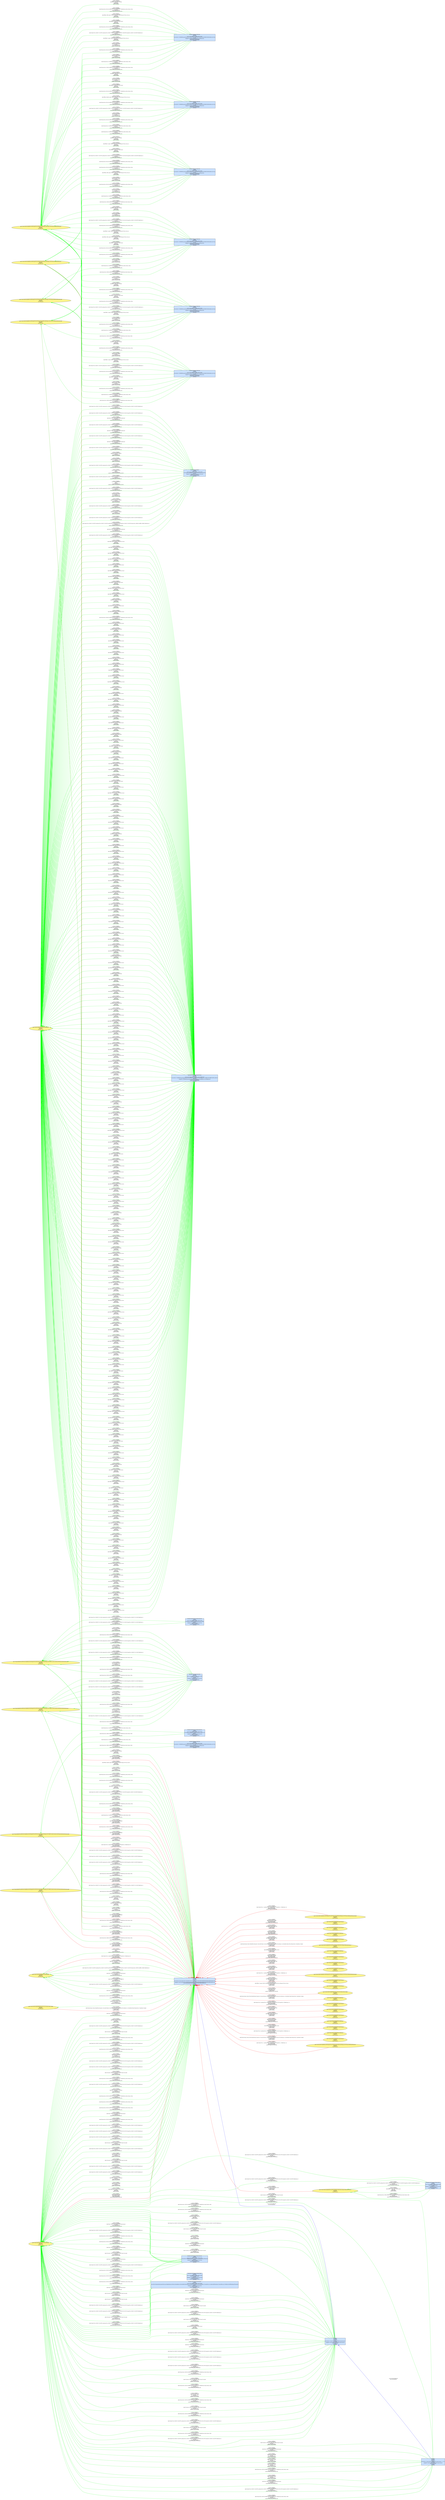 digraph spade2dot {
graph [rankdir = "RL"];
node [fontname="Helvetica" fontsize="8" style="filled" margin="0.0,0.0"];
edge [fontname="Helvetica" fontsize="8"];
"1" [label="path:C:\\Users\\mathieu\\AppData\\Local\\Packages\\Microsoft.Windows.ContentDeliveryManager_cw5n1h2txyewy\\Settings\\settings.dat.LOG2\ntype:Artifact\nversion:1\nclass:File System" shape="ellipse" fillcolor="khaki1"];
"2" [label="description:\npid:3420\ntype:Process\nversion:\ncommandline:''C:\\Users\\mathieu\\AppData\\Roaming\\acrotray.exe''  -v 2 -m 1\nppid:3948\nimagepath:C:\\Users\\mathieu\\AppData\\Roaming\\acrotray.exe\nname:acrotray.exe\ncompany:\narch:32-bit" shape="box" fillcolor="lightsteelblue1"];
"3" [label="path:C:\\Users\\mathieu\\AppData\\Roaming\\acrotray.exe\ntype:Artifact\nversion:3\nclass:File System" shape="ellipse" fillcolor="khaki1"];
"4" [label="path:C:\\Users\\mathieu\\AppData\\Roaming\\acrotray.exe\ntype:Artifact\nversion:6\nclass:File System" shape="ellipse" fillcolor="khaki1"];
"5" [label="description:Host Process for Windows Services\npid:712\ntype:Process\nversion:10.0.14393.0 (rs1_release.160715-1616)\ncommandline:C:\\WINDOWS\\system32\\svchost.exe -k RPCSS\nppid:572\nimagepath:C:\\WINDOWS\\system32\\svchost.exe\nname:svchost.exe\ncompany:Microsoft Corporation\narch:64-bit" shape="box" fillcolor="lightsteelblue1"];
"6" [label="path:C:\\Users\\mathieu\\AppData\\Local\\Packages\\Microsoft.Windows.ContentDeliveryManager_cw5n1h2txyewy\\Settings\\settings.dat.LOG1\ntype:Artifact\nversion:2\nclass:File System" shape="ellipse" fillcolor="khaki1"];
"7" [label="description:Background Task Host\npid:4784\ntype:Process\nversion:10.0.14393.0 (rs1_release.160715-1616)\ncommandline:''C:\\WINDOWS\\system32\\backgroundTaskHost.exe'' -ServerName:App.AppXmtcan0h2tfbfy7k9kn8hbxb6dmzz1zh0.mca\nppid:672\nimagepath:C:\\WINDOWS\\system32\\backgroundTaskHost.exe\nname:backgroundTaskHost.exe\ncompany:Microsoft Corporation\narch:64-bit" shape="box" fillcolor="lightsteelblue1"];
"8" [label="description:Shell Infrastructure Host\npid:2792\ntype:Process\nversion:10.0.14393.0 (rs1_release.160715-1616)\ncommandline:sihost.exe\nppid:280\nimagepath:C:\\WINDOWS\\system32\\sihost.exe\nname:sihost.exe\ncompany:Microsoft Corporation\narch:64-bit" shape="box" fillcolor="lightsteelblue1"];
"9" [label="description:Host Process for Windows Services\npid:672\ntype:Process\nversion:10.0.14393.0 (rs1_release.160715-1616)\ncommandline:C:\\WINDOWS\\system32\\svchost.exe -k DcomLaunch\nppid:572\nimagepath:C:\\WINDOWS\\system32\\svchost.exe\nname:svchost.exe\ncompany:Microsoft Corporation\narch:64-bit" shape="box" fillcolor="lightsteelblue1"];
"10" [label="path:C:\\Users\\mathieu\\AppData\\Roaming\\5442.pdf\ntype:Artifact\nversion:2\nclass:File System" shape="ellipse" fillcolor="khaki1"];
"11" [label="description:Host Process for Windows Services\npid:944\ntype:Process\nversion:10.0.14393.0 (rs1_release.160715-1616)\ncommandline:C:\\WINDOWS\\System32\\svchost.exe -k LocalSystemNetworkRestricted\nppid:572\nimagepath:C:\\WINDOWS\\System32\\svchost.exe\nname:svchost.exe\ncompany:Microsoft Corporation\narch:64-bit" shape="box" fillcolor="lightsteelblue1"];
"12" [label="path:C:\\Users\\mathieu\\AppData\\Roaming\\acrotray.exe\ntype:Artifact\nversion:10\nclass:File System" shape="ellipse" fillcolor="khaki1"];
"13" [label="description:Background Task Host\npid:4896\ntype:Process\nversion:10.0.14393.0 (rs1_release.160715-1616)\ncommandline:''C:\\WINDOWS\\system32\\backgroundTaskHost.exe'' -ServerName:App.AppXmtcan0h2tfbfy7k9kn8hbxb6dmzz1zh0.mca\nppid:656\nimagepath:C:\\WINDOWS\\system32\\backgroundTaskHost.exe\nname:backgroundTaskHost.exe\ncompany:Microsoft Corporation\narch:64-bit" shape="box" fillcolor="lightsteelblue1"];
"14" [label="path:C:\\Users\\mathieu\\AppData\\Roaming\\Microsoft\\Windows\\Start Menu\\Programs\\Startup\\AcroTray.lnk\ntype:Artifact\nversion:1\nclass:File System" shape="ellipse" fillcolor="khaki1"];
"15" [label="path:C:\\Users\\mathieu\\AppData\\Roaming\\5442.pdf\ntype:Artifact\nversion:4\nclass:File System" shape="ellipse" fillcolor="khaki1"];
"16" [label="description:Host Process for Windows Tasks\npid:5784\ntype:Process\nversion:10.0.14393.0 (rs1_release.160715-1616)\ncommandline:taskhostw.exe\nppid:280\nimagepath:C:\\WINDOWS\\system32\\taskhostw.exe\nname:taskhostw.exe\ncompany:Microsoft Corporation\narch:64-bit" shape="box" fillcolor="lightsteelblue1"];
"17" [label="description:Background Task Host\npid:516\ntype:Process\nversion:10.0.14393.0 (rs1_release.160715-1616)\ncommandline:''C:\\WINDOWS\\system32\\backgroundTaskHost.exe'' -ServerName:App.AppXmtcan0h2tfbfy7k9kn8hbxb6dmzz1zh0.mca\nppid:672\nimagepath:C:\\WINDOWS\\system32\\backgroundTaskHost.exe\nname:backgroundTaskHost.exe\ncompany:Microsoft Corporation\narch:64-bit" shape="box" fillcolor="lightsteelblue1"];
"18" [label="path:C:\\Users\\mathieu\\AppData\\Roaming\\5442.pdf\ntype:Artifact\nversion:6\nclass:File System" shape="ellipse" fillcolor="khaki1"];
"19" [label="path:C:\\Users\\mathieu\\AppData\\Roaming\\acrotray.exe\ntype:Artifact\nversion:2\nclass:File System" shape="ellipse" fillcolor="khaki1"];
"20" [label="description:Background Task Host\npid:604\ntype:Process\nversion:10.0.14393.0 (rs1_release.160715-1616)\ncommandline:''C:\\WINDOWS\\system32\\backgroundTaskHost.exe'' -ServerName:App.AppXmtcan0h2tfbfy7k9kn8hbxb6dmzz1zh0.mca\nppid:672\nimagepath:C:\\WINDOWS\\system32\\backgroundTaskHost.exe\nname:backgroundTaskHost.exe\ncompany:Microsoft Corporation\narch:64-bit" shape="box" fillcolor="lightsteelblue1"];
"21" [label="description:Client Server Runtime Process\npid:492\ntype:Process\nversion:10.0.14393.0 (rs1_release.160715-1616)\ncommandline:%SystemRoot%\\system32\\csrss.exe ObjectDirectory=\\Windows SharedSection=1024,20480,768 Windows=On SubSystemType=Windows ServerDll=basesrv,1 ServerDll=winsrv:UserServerDllInitialization,3 ServerDll=sxssrv,4 ProfileControl=Off MaxRequestThreads=16\nppid:472\nimagepath:C:\\WINDOWS\\system32\\csrss.exe\nname:csrss.exe\ncompany:Microsoft Corporation\narch:64-bit" shape="box" fillcolor="lightsteelblue1"];
"22" [label="path:C:\\Users\\mathieu\\AppData\\Roaming\\acrotray.exe\ntype:Artifact\nversion:5\nclass:File System" shape="ellipse" fillcolor="khaki1"];
"23" [label="path:C:\\Users\\mathieu\\AppData\\Roaming\\acrotray.exe\ntype:Artifact\nversion:7\nclass:File System" shape="ellipse" fillcolor="khaki1"];
"24" [label="path:C:\\Users\\mathieu\\AppData\\Local\\Packages\\Microsoft.Windows.ContentDeliveryManager_cw5n1h2txyewy\\Settings\\settings.dat\ntype:Artifact\nversion:3\nclass:File System" shape="ellipse" fillcolor="khaki1"];
"25" [label="description:\npid:3948\ntype:Process\nversion:\ncommandline:''C:\\Users\\mathieu\\AppData\\Roaming\\acrotray.exe'' \nppid:3636\nimagepath:C:\\Users\\mathieu\\AppData\\Roaming\\acrotray.exe\nname:acrotray.exe\ncompany:\narch:32-bit" shape="box" fillcolor="lightsteelblue1"];
"26" [label="description:Background Task Host\npid:2292\ntype:Process\nversion:10.0.14393.0 (rs1_release.160715-1616)\ncommandline:''C:\\WINDOWS\\system32\\backgroundTaskHost.exe'' -ServerName:App.AppXmtcan0h2tfbfy7k9kn8hbxb6dmzz1zh0.mca\nppid:672\nimagepath:C:\\WINDOWS\\system32\\backgroundTaskHost.exe\nname:backgroundTaskHost.exe\ncompany:Microsoft Corporation\narch:64-bit" shape="box" fillcolor="lightsteelblue1"];
"27" [label="path:C:\\ProgramData\\Microsoft\\Windows\\AppRepository\\Packages\\Microsoft.Windows.ContentDeliveryManager_10.0.14393.0_neutral_neutral_cw5n1h2txyewy\\ActivationStore.dat\ntype:Artifact\nversion:20\nclass:File System" shape="ellipse" fillcolor="khaki1"];
"28" [label="path:C:\\Users\\mathieu\\AppData\\Local\\Packages\\Microsoft.Windows.ContentDeliveryManager_cw5n1h2txyewy\\Settings\\settings.dat.LOG1\ntype:Artifact\nversion:1\nclass:File System" shape="ellipse" fillcolor="khaki1"];
"29" [label="path:C:\\Users\\mathieu\\AppData\\Roaming\\acrotray.exe\ntype:Artifact\nversion:9\nclass:File System" shape="ellipse" fillcolor="khaki1"];
"30" [label="path:C:\\ProgramData\\Microsoft\\Windows\\AppRepository\\Packages\\Microsoft.Windows.ContentDeliveryManager_10.0.14393.0_neutral_neutral_cw5n1h2txyewy\\ActivationStore.dat.LOG2\ntype:Artifact\nversion:2\nclass:File System" shape="ellipse" fillcolor="khaki1"];
"31" [label="path:C:\\Users\\mathieu\\AppData\\Roaming\\acrotray.exe\ntype:Artifact\nversion:14\nclass:File System" shape="ellipse" fillcolor="khaki1"];
"32" [label="path:C:\\Users\\mathieu\\AppData\\Roaming\\__tmp_rar_sfx_access_check_111828\ntype:Artifact\nversion:2\nclass:File System" shape="ellipse" fillcolor="khaki1"];
"33" [label="path:C:\\Users\\mathieu\\AppData\\Roaming\\__tmp_rar_sfx_access_check_111828\ntype:Artifact\nversion:1\nclass:File System" shape="ellipse" fillcolor="khaki1"];
"34" [label="path:C:\\Users\\mathieu\\AppData\\Roaming\\5442.pdf\ntype:Artifact\nversion:1\nclass:File System" shape="ellipse" fillcolor="khaki1"];
"35" [label="description:Host Process for Windows Tasks\npid:4640\ntype:Process\nversion:10.0.14393.0 (rs1_release.160715-1616)\ncommandline:taskhostw.exe\nppid:280\nimagepath:C:\\WINDOWS\\system32\\taskhostw.exe\nname:taskhostw.exe\ncompany:Microsoft Corporation\narch:64-bit" shape="box" fillcolor="lightsteelblue1"];
"36" [label="path:C:\\ProgramData\\Microsoft\\Windows\\AppRepository\\Packages\\Microsoft.Windows.ContentDeliveryManager_10.0.14393.0_neutral_neutral_cw5n1h2txyewy\\ActivationStore.dat\ntype:Artifact\nversion:19\nclass:File System" shape="ellipse" fillcolor="khaki1"];
"37" [label="path:C:\\Users\\mathieu\\AppData\\Roaming\\acrotray.exe\ntype:Artifact\nversion:12\nclass:File System" shape="ellipse" fillcolor="khaki1"];
"38" [label="description:Browser_Broker\npid:4612\ntype:Process\nversion:11.00.14393.0 (rs1_release.160715-1616)\ncommandline:C:\\WINDOWS\\system32\\browser_broker.exe -Embedding\nppid:672\nimagepath:C:\\WINDOWS\\system32\\browser_broker.exe\nname:browser_broker.exe\ncompany:Microsoft Corporation\narch:64-bit" shape="box" fillcolor="lightsteelblue1"];
"39" [label="path:C:\\Users\\mathieu\\AppData\\Roaming\\acrotray.exe\ntype:Artifact\nversion:8\nclass:File System" shape="ellipse" fillcolor="khaki1"];
"40" [label="description:Background Task Host\npid:664\ntype:Process\nversion:10.0.14393.0 (rs1_release.160715-1616)\ncommandline:''C:\\WINDOWS\\system32\\backgroundTaskHost.exe'' -ServerName:App.AppXmtcan0h2tfbfy7k9kn8hbxb6dmzz1zh0.mca\nppid:672\nimagepath:C:\\WINDOWS\\system32\\backgroundTaskHost.exe\nname:backgroundTaskHost.exe\ncompany:Microsoft Corporation\narch:64-bit" shape="box" fillcolor="lightsteelblue1"];
"41" [label="path:C:\\Users\\mathieu\\AppData\\Roaming\\acrotray.exe\ntype:Artifact\nversion:15\nclass:File System" shape="ellipse" fillcolor="khaki1"];
"42" [label="path:C:\\ProgramData\\Microsoft\\Windows\\AppRepository\\Packages\\Microsoft.Windows.ContentDeliveryManager_10.0.14393.0_neutral_neutral_cw5n1h2txyewy\\ActivationStore.dat.LOG1\ntype:Artifact\nversion:2\nclass:File System" shape="ellipse" fillcolor="khaki1"];
"43" [label="path:C:\\Users\\mathieu\\AppData\\Local\\Packages\\Microsoft.Windows.ContentDeliveryManager_cw5n1h2txyewy\\Settings\\settings.dat.LOG2\ntype:Artifact\nversion:2\nclass:File System" shape="ellipse" fillcolor="khaki1"];
"44" [label="path:C:\\Users\\mathieu\\AppData\\Roaming\\acrotray.exe\ntype:Artifact\nversion:13\nclass:File System" shape="ellipse" fillcolor="khaki1"];
"45" [label="path:C:\\Users\\mathieu\\AppData\\Roaming\\acrotray.exe\ntype:Artifact\nversion:11\nclass:File System" shape="ellipse" fillcolor="khaki1"];
"46" [label="path:C:\\Users\\mathieu\\AppData\\Roaming\\5442.pdf\ntype:Artifact\nversion:3\nclass:File System" shape="ellipse" fillcolor="khaki1"];
"47" [label="path:C:\\Users\\mathieu\\AppData\\Roaming\\acrotray.exe\ntype:Artifact\nversion:4\nclass:File System" shape="ellipse" fillcolor="khaki1"];
"48" [label="path:C:\\Users\\mathieu\\AppData\\Roaming\\5442.pdf\ntype:Artifact\nversion:5\nclass:File System" shape="ellipse" fillcolor="khaki1"];
"49" [label="path:C:\\Users\\mathieu\\AppData\\Roaming\\acrotray.exe\ntype:Artifact\nversion:1\nclass:File System" shape="ellipse" fillcolor="khaki1"];
"50" [label="description:\npid:3636\ntype:Process\nversion:\ncommandline:C:\\Users\\mathieu\\Downloads\\Malware\\executable\\CloudDuke6A3C2AD9919AD09EF6CDFFC80940286814A0AA2C.exe \nppid:3708\nimagepath:C:\\Users\\mathieu\\Downloads\\Malware\\executable\\CloudDuke6A3C2AD9919AD09EF6CDFFC80940286814A0AA2C.exe\nname:CloudDuke6A3C2AD9919AD09EF6CDFFC80940286814A0AA2C.exe\ncompany:\narch:32-bit" shape="box" fillcolor="lightsteelblue1"];
"51" [label="description:Background Task Host\npid:348\ntype:Process\nversion:10.0.14393.0 (rs1_release.160715-1616)\ncommandline:''C:\\WINDOWS\\system32\\backgroundTaskHost.exe'' -ServerName:App.AppXmtcan0h2tfbfy7k9kn8hbxb6dmzz1zh0.mca\nppid:672\nimagepath:C:\\WINDOWS\\system32\\backgroundTaskHost.exe\nname:backgroundTaskHost.exe\ncompany:Microsoft Corporation\narch:64-bit" shape="box" fillcolor="lightsteelblue1"];
"52" [label="path:C:\\Users\\mathieu\\AppData\\Local\\Packages\\Microsoft.Windows.ContentDeliveryManager_cw5n1h2txyewy\\Settings\\settings.dat\ntype:Artifact\nversion:2\nclass:File System" shape="ellipse" fillcolor="khaki1"];
"53" [label="path:C:\\Users\\mathieu\\AppData\\Roaming\\Microsoft\\Windows\\Start Menu\\Programs\\Startup\\AcroTray.lnk\ntype:Artifact\nversion:2\nclass:File System" shape="ellipse" fillcolor="khaki1"];
"54" [label="path:C:\\Users\\mathieu\\AppData\\Local\\Packages\\Microsoft.Windows.ContentDeliveryManager_cw5n1h2txyewy\\Settings\\settings.dat\ntype:Artifact\nversion:1\nclass:File System" shape="ellipse" fillcolor="khaki1"];
"55" [label="description:Microsoft Edge Content Process\npid:4848\ntype:Process\nversion:11.00.14393.953 (rs1_release_inmarket.170303-1614)\ncommandline:''C:\\WINDOWS\\SystemApps\\Microsoft.MicrosoftEdge_8wekyb3d8bbwe\\microsoftedgecp.exe'' SCODEF:4500 CREDAT:140545 /prefetch:2\nppid:2348\nimagepath:C:\\WINDOWS\\SystemApps\\Microsoft.MicrosoftEdge_8wekyb3d8bbwe\\microsoftedgecp.exe\nname:microsoftedgecp.exe\ncompany:Microsoft Corporation\narch:64-bit" shape="box" fillcolor="lightsteelblue1"];
"49" -> "50" [label="(duration:0.0001605\ntime:10:15:52.8196800 AM\ndetail:Desired Access: Generic Write, Read Attributes, Disposition: OverwriteIf, Options: Synchronous IO Non-Alert, Non-Directory File, Attributes: n/a, ShareMode: Read, AllocationSize: 0, OpenResult: Created\ntype:WasGeneratedBy\ncategory:Write\noperation:CreateFile)" color="red" style="solid"];
"55" -> "18" [label="(duration:0.0000041\ntime:10:16:02.5445401 AM\ndetail:Offset: 65,536, Length: 8,192\ntype:Used\ncategory:Read\noperation:ReadFile)" color="green" style="solid"];
"55" -> "18" [label="(duration:0.0000033\ntime:10:16:03.2516078 AM\ndetail:Offset: 2,560, Length: 1,024, Priority: Normal\ntype:Used\ncategory:Read\noperation:ReadFile)" color="green" style="solid"];
"25" -> "41" [label="(duration:0.0000021\ntime:10:15:54.3030405 AM\ndetail:Information: Owner, Group, DACL, SACL, Label, Process Trust Label\ntype:Used\ncategory:Read Metadata\noperation:QuerySecurityFile)" color="green" style="solid"];
"55" -> "18" [label="(duration:0.0000029\ntime:10:16:03.2838404 AM\ndetail:Offset: 4,096, Length: 8,704, Priority: Normal\ntype:Used\ncategory:Read\noperation:ReadFile)" color="green" style="solid"];
"51" -> "24" [label="(duration:0.0004684\ntime:10:15:58.4483271 AM\ndetail:Offset: 0, Length: 512, Priority: Normal\ntype:Used\ncategory:Read\noperation:ReadFile)" color="green" style="solid"];
"21" -> "41" [label="(duration:0.0000029\ntime:10:15:54.1162255 AM\ndetail:Information: Owner, Group, DACL, SACL, Label, Process Trust Label\ntype:Used\ncategory:Read Metadata\noperation:QuerySecurityFile)" color="green" style="solid"];
"55" -> "18" [label="(duration:0.0000037\ntime:10:16:02.5447807 AM\ndetail:Offset: 180,224, Length: 5,258\ntype:Used\ncategory:Read\noperation:ReadFile)" color="green" style="solid"];
"35" -> "53" [label="(duration:0.0000164\ntime:10:20:43.0785700 AM\ndetail:Offset: 0, Length: 1,691, Priority: Normal\ntype:Used\ncategory:Read\noperation:ReadFile)" color="green" style="solid"];
"25" -> "41" [label="(duration:0.0000008\ntime:10:15:54.2211994 AM\ndetail:Information: Owner\ntype:Used\ncategory:Read Metadata\noperation:QuerySecurityFile)" color="green" style="solid"];
"50" -> "41" [label="(duration:0.0000033\ntime:10:15:54.1116787 AM\ndetail:Name: \\Users\\mathieu\\AppData\\Roaming\\acrotray.exe\ntype:Used\ncategory:Read Metadata\noperation:QueryNameInformationFile)" color="green" style="solid"];
"50" -> "27" [label="(duration:0.0000032\ntime:10:22:37.3629818 AM\ndetail:CreationTime: 2/26/2017 5:11:23 AM, LastAccessTime: 5/3/2017 4:40:05 PM, LastWriteTime: 2/26/2017 5:11:23 AM, ChangeTime: 2/26/2017 5:11:23 AM, FileAttributes: A\ntype:Used\ncategory:Read Metadata\noperation:QueryBasicInformationFile)" color="green" style="solid"];
"50" -> "44" [label="(duration:0.0000066\ntime:10:15:52.9691606 AM\ndetail:Filter: acrotray.exe, 1: acrotray.exe\ntype:Used\ncategory:Read Metadata\noperation:QueryDirectory)" color="green" style="solid"];
"55" -> "18" [label="(duration:0.0000029\ntime:10:16:03.1057401 AM\ndetail:Offset: 0, Length: 8,704, Priority: Normal\ntype:Used\ncategory:Read\noperation:ReadFile)" color="green" style="solid"];
"21" -> "41" [label="(duration:0.0000029\ntime:10:15:54.3055555 AM\ndetail:Information: Owner, Group, DACL, SACL, Label, Process Trust Label\ntype:Used\ncategory:Read Metadata\noperation:QuerySecurityFile)" color="green" style="solid"];
"8" -> "27" [label="(duration:0.0000025\ntime:10:22:26.5439626 AM\ndetail:AllocationSize: 65,536, EndOfFile: 65,536, NumberOfLinks: 1, DeletePending: False, Directory: False\ntype:Used\ncategory:Read Metadata\noperation:QueryStandardInformationFile)" color="green" style="solid"];
"51" -> "24" [label="(duration:0.0001228\ntime:10:15:58.4494692 AM\ndetail:Offset: 4,096, Length: 176,128\ntype:Used\ncategory:Read\noperation:ReadFile)" color="green" style="solid"];
"55" -> "18" [label="(duration:0.0000057\ntime:10:16:03.1741469 AM\ndetail:Offset: 10,752, Length: 512, Priority: Normal\ntype:Used\ncategory:Read\noperation:ReadFile)" color="green" style="solid"];
"55" -> "18" [label="(duration:0.0000029\ntime:10:16:03.2557293 AM\ndetail:Offset: 11,776, Length: 512, Priority: Normal\ntype:Used\ncategory:Read\noperation:ReadFile)" color="green" style="solid"];
"8" -> "27" [label="(duration:0.0000012\ntime:11:40:08.6640199 AM\ndetail:Information: DACL\ntype:Used\ncategory:Read Metadata\noperation:QuerySecurityFile)" color="green" style="solid"];
"55" -> "18" [label="(duration:0.0000057\ntime:10:16:03.2845371 AM\ndetail:Offset: 12,800, Length: 1,024, Priority: Normal\ntype:Used\ncategory:Read\noperation:ReadFile)" color="green" style="solid"];
"55" -> "18" [label="(duration:0.0000037\ntime:10:16:02.5446867 AM\ndetail:Offset: 131,072, Length: 8,192\ntype:Used\ncategory:Read\noperation:ReadFile)" color="green" style="solid"];
"55" -> "18" [label="(duration:0.0000029\ntime:10:16:03.2849107 AM\ndetail:Offset: 5,120, Length: 512, Priority: Normal\ntype:Used\ncategory:Read\noperation:ReadFile)" color="green" style="solid"];
"2" -> "41" [label="(duration:0.0000020\ntime:10:15:54.3207988 AM\ndetail:Information: Owner, Group, DACL, SACL, Label, Process Trust Label\ntype:Used\ncategory:Read Metadata\noperation:QuerySecurityFile)" color="green" style="solid"];
"55" -> "18" [label="(duration:0.0000025\ntime:10:16:03.2854772 AM\ndetail:Offset: 5,632, Length: 8,704, Priority: Normal\ntype:Used\ncategory:Read\noperation:ReadFile)" color="green" style="solid"];
"55" -> "18" [label="(duration:0.0000090\ntime:10:16:03.1006329 AM\ndetail:Offset: 184,320, Length: 1,162, Priority: Normal\ntype:Used\ncategory:Read\noperation:ReadFile)" color="green" style="solid"];
"8" -> "36" [label="(duration:0.0000025\ntime:10:22:26.5427868 AM\ndetail:AllocationSize: 65,536, EndOfFile: 65,536, NumberOfLinks: 1, DeletePending: False, Directory: False\ntype:Used\ncategory:Read Metadata\noperation:QueryStandardInformationFile)" color="green" style="solid"];
"50" -> "44" [label="(duration:0.0000041\ntime:10:15:53.2508529 AM\ndetail:CreationTime: 5/3/2017 4:33:30 PM, LastAccessTime: 5/3/2017 4:33:30 PM, LastWriteTime: 7/20/2015 3:50:12 PM, ChangeTime: 5/3/2017 4:33:30 PM, AllocationSize: 229376, EndOfFile: 226400, FileAttributes: A\ntype:Used\ncategory:Read Metadata\noperation:QueryNetworkOpenInformationFile)" color="green" style="solid"];
"50" -> "24" [label="(duration:0.0003148\ntime:10:22:37.4479004 AM\ndetail:Offset: 163,840, Length: 16,384, I/O Flags: Non-cached, Paging I/O, Priority: Normal\ntype:Used\ncategory:Read\noperation:ReadFile)" color="green" style="solid"];
"50" -> "41" [label="(duration:0.0000028\ntime:10:15:54.1418618 AM\ndetail:Offset: 226,368, Length: 32\ntype:Used\ncategory:Read\noperation:ReadFile)" color="green" style="solid"];
"55" -> "18" [label="(duration:0.0000029\ntime:10:16:03.2858693 AM\ndetail:Offset: 30,208, Length: 1,024, Priority: Normal\ntype:Used\ncategory:Read\noperation:ReadFile)" color="green" style="solid"];
"55" -> "18" [label="(duration:0.0000033\ntime:10:16:03.2863747 AM\ndetail:Offset: 175,616, Length: 512, Priority: Normal\ntype:Used\ncategory:Read\noperation:ReadFile)" color="green" style="solid"];
"50" -> "44" [label="(duration:0.0000029\ntime:10:15:53.2523624 AM\ndetail:Name: \\Users\\mathieu\\AppData\\Roaming\\acrotray.exe\ntype:Used\ncategory:Read Metadata\noperation:QueryNameInformationFile)" color="green" style="solid"];
"13" -> "24" [label="(duration:0.0000021\ntime:5:19:46.1643932 PM\ndetail:AllocationSize: 262,144, EndOfFile: 262,144, NumberOfLinks: 1, DeletePending: False, Directory: False\ntype:Used\ncategory:Read Metadata\noperation:QueryStandardInformationFile)" color="green" style="solid"];
"35" -> "53" [label="(duration:0.0000025\ntime:10:20:47.8219368 AM\ndetail:AllocationSize: 4,096, EndOfFile: 1,691, NumberOfLinks: 1, DeletePending: False, Directory: False\ntype:Used\ncategory:Read Metadata\noperation:QueryStandardInformationFile)" color="green" style="solid"];
"50" -> "27" [label="(duration:0.0000033\ntime:10:22:37.3627670 AM\ndetail:AllocationSize: 65,536, EndOfFile: 65,536, NumberOfLinks: 1, DeletePending: False, Directory: False\ntype:Used\ncategory:Read Metadata\noperation:QueryStandardInformationFile)" color="green" style="solid"];
"13" -> "24" [label="(duration:0.0000152\ntime:5:19:46.1794140 PM\ndetail:CreationTime: 4/6/2017 1:10:02 PM, LastAccessTime: 5/1/2017 1:34:29 PM, LastWriteTime: 5/1/2017 1:34:29 PM, ChangeTime: 4/6/2017 12:05:28 PM, FileAttributes: A\ntype:Used\ncategory:Read Metadata\noperation:QueryBasicInformationFile)" color="green" style="solid"];
"50" -> "42" [label="(duration:0.0000029\ntime:10:22:37.3627802 AM\ndetail:AllocationSize: 36,864, EndOfFile: 36,864, NumberOfLinks: 1, DeletePending: False, Directory: False\ntype:Used\ncategory:Read Metadata\noperation:QueryStandardInformationFile)" color="green" style="solid"];
"50" -> "41" [label="(duration:0.0000024\ntime:10:15:54.1116516 AM\ndetail:CreationTime: 5/3/2017 4:33:30 PM, LastAccessTime: 5/3/2017 4:33:30 PM, LastWriteTime: 7/20/2015 3:50:12 PM, ChangeTime: 5/3/2017 4:33:30 PM, FileAttributes: A\ntype:Used\ncategory:Read Metadata\noperation:QueryBasicInformationFile)" color="green" style="solid"];
"25" -> "41" [label="(duration:0.0000033\ntime:10:15:54.3030512 AM\ndetail:Name: \\Users\\mathieu\\AppData\\Roaming\\acrotray.exe\ntype:Used\ncategory:Read Metadata\noperation:QueryNameInformationFile)" color="green" style="solid"];
"51" -> "54" [label="(duration:0.0000008\ntime:10:15:58.4477683 AM\ndetail:Information: DACL\ntype:Used\ncategory:Read Metadata\noperation:QuerySecurityFile)" color="green" style="solid"];
"55" -> "18" [label="(duration:0.0000057\ntime:10:16:03.2840219 AM\ndetail:Offset: 12,288, Length: 1,024, Priority: Normal\ntype:Used\ncategory:Read\noperation:ReadFile)" color="green" style="solid"];
"2" -> "41" [label="(duration:0.0000058\ntime:10:15:54.3462486 AM\ndetail:Name: \\Users\\mathieu\\AppData\\Roaming\\acrotray.exe\ntype:Used\ncategory:Read Metadata\noperation:QueryNameInformationFile)" color="green" style="solid"];
"13" -> "24" [label="(duration:0.0138770\ntime:5:19:46.1650493 PM\ndetail:Offset: 4,096, Length: 176,128\ntype:Used\ncategory:Read\noperation:ReadFile)" color="green" style="solid"];
"38" -> "18" [label="(duration:0.0000020\ntime:10:16:02.5386200 AM\ndetail:Name: \\Users\\mathieu\\AppData\\Roaming\\5442.pdf\ntype:Used\ncategory:Read Metadata\noperation:QueryNameInformationFile)" color="green" style="solid"];
"50" -> "41" [label="(duration:0.0000024\ntime:10:15:54.1419665 AM\ndetail:Information: Owner, Group, DACL, SACL, Label, Process Trust Label\ntype:Used\ncategory:Read Metadata\noperation:QuerySecurityFile)" color="green" style="solid"];
"23" -> "50" [label="(duration:0.0000054\ntime:10:15:52.8228334 AM\ndetail:Offset: 58,880, Length: 3,328\ntype:WasGeneratedBy\ncategory:Write\noperation:WriteFile)" color="red" style="solid"];
"20" -> "43" [label="(duration:0.0000033\ntime:10:15:56.9653964 AM\ndetail:AllocationSize: 0, EndOfFile: 0, NumberOfLinks: 1, DeletePending: False, Directory: False\ntype:Used\ncategory:Read Metadata\noperation:QueryStandardInformationFile)" color="green" style="solid"];
"50" -> "44" [label="(duration:0.0004217\ntime:10:15:53.2508672 AM\ndetail:Control: FSCTL_CREATE_OR_GET_OBJECT_ID\ntype:Used\ncategory:Read Metadata\noperation:FileSystemControl)" color="green" style="solid"];
"7" -> "24" [label="(duration:0.0000041\ntime:10:22:26.6859942 AM\ndetail:AllocationSize: 262,144, EndOfFile: 262,144, NumberOfLinks: 1, DeletePending: False, Directory: False\ntype:Used\ncategory:Read Metadata\noperation:QueryStandardInformationFile)" color="green" style="solid"];
"51" -> "54" [label="(duration:0.0000037\ntime:10:15:58.4477445 AM\ndetail:AllocationSize: 262,144, EndOfFile: 262,144, NumberOfLinks: 1, DeletePending: False, Directory: False\ntype:Used\ncategory:Read Metadata\noperation:QueryStandardInformationFile)" color="green" style="solid"];
"17" -> "24" [label="(duration:0.2967737\ntime:10:15:49.9750128 AM\ndetail:Offset: 4,096, Length: 176,128\ntype:Used\ncategory:Read\noperation:ReadFile)" color="green" style="solid"];
"55" -> "18" [label="(duration:0.0000033\ntime:10:16:03.2518932 AM\ndetail:Offset: 161,280, Length: 8,704, Priority: Normal\ntype:Used\ncategory:Read\noperation:ReadFile)" color="green" style="solid"];
"55" -> "18" [label="(duration:0.0000024\ntime:10:16:03.2558049 AM\ndetail:Offset: 175,616, Length: 512, Priority: Normal\ntype:Used\ncategory:Read\noperation:ReadFile)" color="green" style="solid"];
"25" -> "41" [label="(duration:0.0000025\ntime:10:15:54.3058815 AM\ndetail:Information: Owner, Group, DACL, SACL, Label, Process Trust Label\ntype:Used\ncategory:Read Metadata\noperation:QuerySecurityFile)" color="green" style="solid"];
"55" -> "18" [label="(duration:0.0000037\ntime:10:16:03.1733861 AM\ndetail:Offset: 2,560, Length: 8,704, Priority: Normal\ntype:Used\ncategory:Read\noperation:ReadFile)" color="green" style="solid"];
"55" -> "18" [label="(duration:0.0000029\ntime:10:16:03.2849390 AM\ndetail:Offset: 5,120, Length: 8,704, Priority: Normal\ntype:Used\ncategory:Read\noperation:ReadFile)" color="green" style="solid"];
"50" -> "18" [label="(duration:0.0000148\ntime:10:15:54.2418142 AM\ndetail:Filter: 5442.pdf, 1: 5442.pdf\ntype:Used\ncategory:Read Metadata\noperation:QueryDirectory)" color="green" style="solid"];
"16" -> "41" [label="(duration:0.0000021\ntime:10:25:47.8562627 AM\ndetail:Name: \\Users\\mathieu\\AppData\\Roaming\\acrotray.exe\ntype:Used\ncategory:Read Metadata\noperation:QueryNameInformationFile)" color="green" style="solid"];
"11" -> "41" [label="(duration:0.0000016\ntime:10:15:54.1906747 AM\ndetail:AllocationSize: 229,376, EndOfFile: 226,400, NumberOfLinks: 1, DeletePending: False, Directory: False\ntype:Used\ncategory:Read Metadata\noperation:QueryStandardInformationFile)" color="green" style="solid"];
"54" -> "50" [label="(duration:0.0000049\ntime:10:22:37.4470645 AM\ndetail:Control: FSCTL_SET_COMPRESSION\ntype:WasGeneratedBy\ncategory:Write Metadata\noperation:FileSystemControl)" color="red" style="solid"];
"55" -> "18" [label="(duration:0.0000037\ntime:10:16:03.2837431 AM\ndetail:Offset: 4,096, Length: 512, Priority: Normal\ntype:Used\ncategory:Read\noperation:ReadFile)" color="green" style="solid"];
"25" -> "41" [label="(duration:0.0000049\ntime:10:15:54.3024707 AM\ndetail:Name: \\Users\\mathieu\\AppData\\Roaming\\acrotray.exe\ntype:Used\ncategory:Read Metadata\noperation:QueryNameInformationFile)" color="green" style="solid"];
"5" -> "27" [label="(duration:0.0000024\ntime:10:22:26.5625223 AM\ndetail:CreationTime: 2/26/2017 5:11:23 AM, LastAccessTime: 5/3/2017 4:08:49 PM, LastWriteTime: 2/26/2017 5:11:23 AM, ChangeTime: 2/26/2017 5:11:23 AM, FileAttributes: A\ntype:Used\ncategory:Read Metadata\noperation:QueryBasicInformationFile)" color="green" style="solid"];
"14" -> "50" [label="(duration:0.0004997\ntime:10:15:53.2542727 AM\ndetail:Desired Access: Generic Read/Write, Disposition: OverwriteIf, Options: Synchronous IO Non-Alert, Non-Directory File, Attributes: n/a, ShareMode: Read, Write, AllocationSize: 0, OpenResult: Created\ntype:WasGeneratedBy\ncategory:Write\noperation:CreateFile)" color="red" style="solid"];
"55" -> "18" [label="(duration:0.0000041\ntime:10:16:02.5445996 AM\ndetail:Offset: 90,112, Length: 8,192\ntype:Used\ncategory:Read\noperation:ReadFile)" color="green" style="solid"];
"55" -> "18" [label="(duration:0.0000029\ntime:10:16:03.2810121 AM\ndetail:Offset: 4,096, Length: 8,704, Priority: Normal\ntype:Used\ncategory:Read\noperation:ReadFile)" color="green" style="solid"];
"7" -> "54" [label="(duration:0.0000025\ntime:10:22:26.6829081 AM\ndetail:AllocationSize: 262,144, EndOfFile: 262,144, NumberOfLinks: 1, DeletePending: False, Directory: False\ntype:Used\ncategory:Read Metadata\noperation:QueryStandardInformationFile)" color="green" style="solid"];
"39" -> "50" [label="(duration:0.0000024\ntime:10:15:52.8228507 AM\ndetail:Offset: 62,208, Length: 3,328\ntype:WasGeneratedBy\ncategory:Write\noperation:WriteFile)" color="red" style="solid"];
"50" -> "41" [label="(duration:0.0000016\ntime:10:15:54.1418548 AM\ndetail:AllocationSize: 229,376, EndOfFile: 226,400, NumberOfLinks: 1, DeletePending: False, Directory: False\ntype:Used\ncategory:Read Metadata\noperation:QueryStandardInformationFile)" color="green" style="solid"];
"25" -> "41" [label="(duration:0.0000025\ntime:10:15:54.3024936 AM\ndetail:Name: \\Users\\mathieu\\AppData\\Roaming\\acrotray.exe\ntype:Used\ncategory:Read Metadata\noperation:QueryNameInformationFile)" color="green" style="solid"];
"8" -> "27" [label="(duration:0.0000025\ntime:11:40:08.6639981 AM\ndetail:AllocationSize: 65,536, EndOfFile: 65,536, NumberOfLinks: 1, DeletePending: False, Directory: False\ntype:Used\ncategory:Read Metadata\noperation:QueryStandardInformationFile)" color="green" style="solid"];
"55" -> "18" [label="(duration:0.0000028\ntime:10:16:03.1027608 AM\ndetail:Offset: 185,344, Length: 138, Priority: Normal\ntype:Used\ncategory:Read\noperation:ReadFile)" color="green" style="solid"];
"52" -> "50" [label="(duration:0.0000041\ntime:10:22:37.4472570 AM\ndetail:CreationTime: -1, LastAccessTime: -1, LastWriteTime: -1, ChangeTime: -1, FileAttributes: n/a\ntype:WasGeneratedBy\ncategory:Write Metadata\noperation:SetBasicInformationFile)" color="red" style="solid"];
"40" -> "24" [label="(duration:0.0000008\ntime:11:39:54.5089218 AM\ndetail:Information: DACL\ntype:Used\ncategory:Read Metadata\noperation:QuerySecurityFile)" color="green" style="solid"];
"38" -> "18" [label="(duration:0.0000029\ntime:10:16:00.6544028 AM\ndetail:CreationTime: 5/3/2017 4:33:30 PM, LastAccessTime: 5/3/2017 4:33:30 PM, LastWriteTime: 7/20/2015 8:12:23 AM, ChangeTime: 5/3/2017 4:33:30 PM, FileAttributes: A\ntype:Used\ncategory:Read Metadata\noperation:QueryBasicInformationFile)" color="green" style="solid"];
"55" -> "18" [label="(duration:0.0000033\ntime:10:16:03.2862885 AM\ndetail:Offset: 175,616, Length: 8,704, Priority: Normal\ntype:Used\ncategory:Read\noperation:ReadFile)" color="green" style="solid"];
"55" -> "18" [label="(duration:0.0000070\ntime:10:16:03.1013238 AM\ndetail:Offset: 184,832, Length: 512, Priority: Normal\ntype:Used\ncategory:Read\noperation:ReadFile)" color="green" style="solid"];
"25" -> "41" [label="(duration:0.0000028\ntime:10:15:54.2306219 AM\ndetail:Information: Owner, Group, DACL, SACL, Label, Process Trust Label\ntype:Used\ncategory:Read Metadata\noperation:QuerySecurityFile)" color="green" style="solid"];
"13" -> "24" [label="(duration:0.0000008\ntime:5:19:46.1644339 PM\ndetail:Information: DACL\ntype:Used\ncategory:Read Metadata\noperation:QuerySecurityFile)" color="green" style="solid"];
"55" -> "18" [label="(duration:0.0000032\ntime:10:16:02.5446670 AM\ndetail:Offset: 122,880, Length: 8,192\ntype:Used\ncategory:Read\noperation:ReadFile)" color="green" style="solid"];
"31" -> "50" [label="(duration:0.0002525\ntime:10:15:53.2531778 AM\ndetail:Offset: 0, Length: 229,376, I/O Flags: Non-cached, Paging I/O, Synchronous Paging I/O, Priority: Normal\ntype:WasGeneratedBy\ncategory:Write\noperation:WriteFile)" color="red" style="solid"];
"25" -> "41" [label="(duration:0.0000016\ntime:10:15:54.3066242 AM\ndetail:CreationTime: 5/3/2017 4:33:30 PM, LastAccessTime: 5/3/2017 4:33:30 PM, LastWriteTime: 7/20/2015 3:50:12 PM, ChangeTime: 5/3/2017 4:33:30 PM, FileAttributes: A\ntype:Used\ncategory:Read Metadata\noperation:QueryBasicInformationFile)" color="green" style="solid"];
"44" -> "50" [label="(duration:0.0000029\ntime:10:15:52.8232957 AM\ndetail:CreationTime: 0, LastAccessTime: 0, LastWriteTime: 0, ChangeTime: 0, FileAttributes: AN\ntype:WasGeneratedBy\ncategory:Write Metadata\noperation:SetBasicInformationFile)" color="red" style="solid"];
"38" -> "18" [label="(duration:0.0000045\ntime:10:16:02.5386048 AM\ndetail:Name: \\Users\\mathieu\\AppData\\Roaming\\5442.pdf\ntype:Used\ncategory:Read Metadata\noperation:QueryNameInformationFile)" color="green" style="solid"];
"55" -> "18" [label="(duration:0.0000058\ntime:10:16:03.2850991 AM\ndetail:Offset: 13,312, Length: 1,024, Priority: Normal\ntype:Used\ncategory:Read\noperation:ReadFile)" color="green" style="solid"];
"55" -> "18" [label="(duration:0.0000025\ntime:10:16:03.2556653 AM\ndetail:Offset: 3,584, Length: 512, Priority: Normal\ntype:Used\ncategory:Read\noperation:ReadFile)" color="green" style="solid"];
"13" -> "6" [label="(duration:0.0000033\ntime:5:19:46.1650103 PM\ndetail:AllocationSize: 0, EndOfFile: 0, NumberOfLinks: 1, DeletePending: False, Directory: False\ntype:Used\ncategory:Read Metadata\noperation:QueryStandardInformationFile)" color="green" style="solid"];
"50" -> "41" [label="(duration:0.0000029\ntime:10:15:54.1062849 AM\ndetail:CreationTime: 5/3/2017 4:33:30 PM, LastAccessTime: 5/3/2017 4:33:30 PM, LastWriteTime: 7/20/2015 3:50:12 PM, ChangeTime: 5/3/2017 4:33:30 PM, FileAttributes: A\ntype:Used\ncategory:Read Metadata\noperation:QueryBasicInformationFile)" color="green" style="solid"];
"55" -> "18" [label="(duration:0.0000024\ntime:10:16:03.2849255 AM\ndetail:Offset: 5,120, Length: 1,024, Priority: Normal\ntype:Used\ncategory:Read\noperation:ReadFile)" color="green" style="solid"];
"55" -> "18" [label="(duration:0.0000033\ntime:10:16:03.2809809 AM\ndetail:Offset: 4,096, Length: 512, Priority: Normal\ntype:Used\ncategory:Read\noperation:ReadFile)" color="green" style="solid"];
"17" -> "54" [label="(duration:0.0000033\ntime:10:15:49.9734946 AM\ndetail:AllocationSize: 262,144, EndOfFile: 262,144, NumberOfLinks: 1, DeletePending: False, Directory: False\ntype:Used\ncategory:Read Metadata\noperation:QueryStandardInformationFile)" color="green" style="solid"];
"55" -> "18" [label="(duration:0.0000086\ntime:10:16:03.0956086 AM\ndetail:Offset: 163,840, Length: 21,642, Priority: Normal\ntype:Used\ncategory:Read\noperation:ReadFile)" color="green" style="solid"];
"50" -> "54" [label="(duration:0.0000012\ntime:10:22:37.4471027 AM\ndetail:Information: DACL\ntype:Used\ncategory:Read Metadata\noperation:QuerySecurityFile)" color="green" style="solid"];
"25" -> "41" [label="(duration:0.0000020\ntime:10:15:54.2220599 AM\ndetail:Information: Owner, Group, DACL, SACL, Label, Process Trust Label\ntype:Used\ncategory:Read Metadata\noperation:QuerySecurityFile)" color="green" style="solid"];
"25" -> "41" [label="(duration:0.0000366\ntime:10:15:54.3064632 AM\ndetail:Offset: 88,576, Length: 32, Priority: Normal\ntype:Used\ncategory:Read\noperation:ReadFile)" color="green" style="solid"];
"34" -> "50" [label="(duration:0.0000702\ntime:10:15:52.8236632 AM\ndetail:Desired Access: Generic Write, Read Attributes, Disposition: OverwriteIf, Options: Synchronous IO Non-Alert, Non-Directory File, Attributes: n/a, ShareMode: Read, AllocationSize: 0, OpenResult: Created\ntype:WasGeneratedBy\ncategory:Write\noperation:CreateFile)" color="red" style="solid"];
"50" -> "41" [label="(duration:0.0000025\ntime:10:15:54.1120617 AM\ndetail:AllocationSize: 229,376, EndOfFile: 226,400, NumberOfLinks: 1, DeletePending: False, Directory: False\ntype:Used\ncategory:Read Metadata\noperation:QueryStandardInformationFile)" color="green" style="solid"];
"25" -> "41" [label="(duration:0.0000025\ntime:10:15:54.2224692 AM\ndetail:CreationTime: 5/3/2017 4:33:30 PM, LastAccessTime: 5/3/2017 4:33:30 PM, LastWriteTime: 7/20/2015 3:50:12 PM, ChangeTime: 5/3/2017 4:33:30 PM, FileAttributes: A\ntype:Used\ncategory:Read Metadata\noperation:QueryBasicInformationFile)" color="green" style="solid"];
"55" -> "18" [label="(duration:0.0000049\ntime:10:16:03.1743645 AM\ndetail:Offset: 62,464, Length: 512, Priority: Normal\ntype:Used\ncategory:Read\noperation:ReadFile)" color="green" style="solid"];
"38" -> "18" [label="(duration:0.0000025\ntime:10:16:00.6588108 AM\ndetail:CreationTime: 5/3/2017 4:33:30 PM, LastAccessTime: 5/3/2017 4:33:30 PM, LastWriteTime: 7/20/2015 8:12:23 AM, ChangeTime: 5/3/2017 4:33:30 PM, FileAttributes: A\ntype:Used\ncategory:Read Metadata\noperation:QueryBasicInformationFile)" color="green" style="solid"];
"2" -> "41" [label="(duration:0.0000013\ntime:10:15:54.3194944 AM\ndetail:Information: Owner\ntype:Used\ncategory:Read Metadata\noperation:QuerySecurityFile)" color="green" style="solid"];
"55" -> "18" [label="(duration:0.0000024\ntime:10:16:03.1006863 AM\ndetail:Offset: 185,344, Length: 138, Priority: Normal\ntype:Used\ncategory:Read\noperation:ReadFile)" color="green" style="solid"];
"5" -> "27" [label="(duration:0.0000029\ntime:10:22:37.3872353 AM\ndetail:CreationTime: 2/26/2017 5:11:23 AM, LastAccessTime: 5/3/2017 4:40:05 PM, LastWriteTime: 2/26/2017 5:11:23 AM, ChangeTime: 2/26/2017 5:11:23 AM, FileAttributes: A\ntype:Used\ncategory:Read Metadata\noperation:QueryBasicInformationFile)" color="green" style="solid"];
"25" -> "41" [label="(duration:0.0000033\ntime:10:15:54.4402978 AM\ndetail:Name: \\Users\\mathieu\\AppData\\Roaming\\acrotray.exe\ntype:Used\ncategory:Read Metadata\noperation:QueryNameInformationFile)" color="green" style="solid"];
"55" -> "18" [label="(duration:0.0000041\ntime:10:16:03.2555914 AM\ndetail:Offset: 3,072, Length: 8,704, Priority: Normal\ntype:Used\ncategory:Read\noperation:ReadFile)" color="green" style="solid"];
"20" -> "24" [label="(duration:0.0030804\ntime:10:15:56.9654477 AM\ndetail:Offset: 4,096, Length: 176,128\ntype:Used\ncategory:Read\noperation:ReadFile)" color="green" style="solid"];
"38" -> "18" [label="(duration:0.0000037\ntime:10:16:02.9426289 AM\ndetail:Name: \\Users\\mathieu\\AppData\\Roaming\\5442.pdf\ntype:Used\ncategory:Read Metadata\noperation:QueryNameInformationFile)" color="green" style="solid"];
"20" -> "24" [label="(duration:0.0000012\ntime:10:15:56.9626088 AM\ndetail:Information: DACL\ntype:Used\ncategory:Read Metadata\noperation:QuerySecurityFile)" color="green" style="solid"];
"7" -> "6" [label="(duration:0.0000033\ntime:10:22:26.6860098 AM\ndetail:AllocationSize: 110,592, EndOfFile: 107,520, NumberOfLinks: 1, DeletePending: False, Directory: False\ntype:Used\ncategory:Read Metadata\noperation:QueryStandardInformationFile)" color="green" style="solid"];
"50" -> "54" [label="(duration:0.0000033\ntime:10:22:37.4470788 AM\ndetail:AllocationSize: 262,144, EndOfFile: 262,144, NumberOfLinks: 1, DeletePending: False, Directory: False\ntype:Used\ncategory:Read Metadata\noperation:QueryStandardInformationFile)" color="green" style="solid"];
"55" -> "18" [label="(duration:0.0000427\ntime:10:16:02.5387481 AM\ndetail:Offset: 0, Length: 8,192, Priority: Normal\ntype:Used\ncategory:Read\noperation:ReadFile)" color="green" style="solid"];
"55" -> "18" [label="(duration:0.0000025\ntime:10:16:03.2860237 AM\ndetail:Offset: 59,904, Length: 512, Priority: Normal\ntype:Used\ncategory:Read\noperation:ReadFile)" color="green" style="solid"];
"35" -> "53" [label="(duration:0.0000062\ntime:10:20:47.8219257 AM\ndetail:CreationTime: 5/3/2017 4:33:30 PM, LastAccessTime: 5/3/2017 4:33:30 PM, LastWriteTime: 5/3/2017 4:33:30 PM, ChangeTime: 5/3/2017 4:33:30 PM, FileAttributes: A\ntype:Used\ncategory:Read Metadata\noperation:QueryBasicInformationFile)" color="green" style="solid"];
"55" -> "18" [label="(duration:0.0000029\ntime:10:16:03.2863911 AM\ndetail:Offset: 175,616, Length: 8,704, Priority: Normal\ntype:Used\ncategory:Read\noperation:ReadFile)" color="green" style="solid"];
"55" -> "18" [label="(duration:0.0000025\ntime:10:16:03.2846114 AM\ndetail:Offset: 5,120, Length: 512, Priority: Normal\ntype:Used\ncategory:Read\noperation:ReadFile)" color="green" style="solid"];
"25" -> "41" [label="(duration:0.0000037\ntime:10:15:54.3037479 AM\ndetail:Name: \\Users\\mathieu\\AppData\\Roaming\\acrotray.exe\ntype:Used\ncategory:Read Metadata\noperation:QueryNameInformationFile)" color="green" style="solid"];
"51" -> "24" [label="(duration:0.0000053\ntime:10:15:58.4488727 AM\ndetail:AllocationSize: 262,144, EndOfFile: 262,144, NumberOfLinks: 1, DeletePending: False, Directory: False\ntype:Used\ncategory:Read Metadata\noperation:QueryStandardInformationFile)" color="green" style="solid"];
"50" -> "41" [label="(duration:0.0000016\ntime:10:15:54.1116627 AM\ndetail:Information: Owner\ntype:Used\ncategory:Read Metadata\noperation:QuerySecurityFile)" color="green" style="solid"];
"40" -> "24" [label="(duration:0.0006207\ntime:11:39:54.5109479 AM\ndetail:Offset: 4,096, Length: 176,128\ntype:Used\ncategory:Read\noperation:ReadFile)" color="green" style="solid"];
"21" -> "41" [label="(duration:0.0000021\ntime:10:15:54.1158564 AM\ndetail:CreationTime: 5/3/2017 4:33:30 PM, LastAccessTime: 5/3/2017 4:33:30 PM, LastWriteTime: 7/20/2015 3:50:12 PM, ChangeTime: 5/3/2017 4:33:30 PM, FileAttributes: A\ntype:Used\ncategory:Read Metadata\noperation:QueryBasicInformationFile)" color="green" style="solid"];
"51" -> "24" [label="(duration:0.0000008\ntime:10:15:58.4479666 AM\ndetail:Information: DACL\ntype:Used\ncategory:Read Metadata\noperation:QuerySecurityFile)" color="green" style="solid"];
"55" -> "18" [label="(duration:0.0000037\ntime:10:16:03.1743870 AM\ndetail:Offset: 62,464, Length: 8,704, Priority: Normal\ntype:Used\ncategory:Read\noperation:ReadFile)" color="green" style="solid"];
"27" -> "50" [label="(duration:0.0000033\ntime:10:22:37.3623955 AM\ndetail:Control: FSCTL_SET_COMPRESSION\ntype:WasGeneratedBy\ncategory:Write Metadata\noperation:FileSystemControl)" color="red" style="solid"];
"30" -> "50" [label="(duration:0.0000184\ntime:10:22:37.3626624 AM\ndetail:Control: FSCTL_SET_COMPRESSION\ntype:WasGeneratedBy\ncategory:Write Metadata\noperation:FileSystemControl)" color="red" style="solid"];
"8" -> "27" [label="(duration:0.0000013\ntime:10:22:26.5439835 AM\ndetail:Information: DACL\ntype:Used\ncategory:Read Metadata\noperation:QuerySecurityFile)" color="green" style="solid"];
"55" -> "18" [label="(duration:0.0000020\ntime:10:16:03.2863267 AM\ndetail:Offset: 184,832, Length: 512, Priority: Normal\ntype:Used\ncategory:Read\noperation:ReadFile)" color="green" style="solid"];
"51" -> "24" [label="(duration:0.0003223\ntime:10:15:58.4483550 AM\ndetail:Offset: 0, Length: 4,096, I/O Flags: Non-cached, Paging I/O, Priority: Normal\ntype:Used\ncategory:Read\noperation:ReadFile)" color="green" style="solid"];
"25" -> "41" [label="(duration:0.0000016\ntime:10:15:54.3037023 AM\ndetail:CreationTime: 5/3/2017 4:33:30 PM, LastAccessTime: 5/3/2017 4:33:30 PM, LastWriteTime: 7/20/2015 3:50:12 PM, ChangeTime: 5/3/2017 4:33:30 PM, FileAttributes: A\ntype:Used\ncategory:Read Metadata\noperation:QueryBasicInformationFile)" color="green" style="solid"];
"55" -> "18" [label="(duration:0.0000025\ntime:10:16:03.1057249 AM\ndetail:Offset: 0, Length: 512, Priority: Normal\ntype:Used\ncategory:Read\noperation:ReadFile)" color="green" style="solid"];
"33" -> "50" [label="(duration:0.0001909\ntime:10:15:52.8130792 AM\ndetail:Desired Access: Generic Read/Write, Disposition: OverwriteIf, Options: Synchronous IO Non-Alert, Non-Directory File, Attributes: n/a, ShareMode: Read, AllocationSize: 0, OpenResult: Created\ntype:WasGeneratedBy\ncategory:Write\noperation:CreateFile)" color="red" style="solid"];
"55" -> "18" [label="(duration:0.0000029\ntime:10:16:03.1718026 AM\ndetail:Offset: 2,048, Length: 8,704, Priority: Normal\ntype:Used\ncategory:Read\noperation:ReadFile)" color="green" style="solid"];
"38" -> "18" [label="(duration:0.0000029\ntime:10:16:02.3352849 AM\ndetail:CreationTime: 5/3/2017 4:33:30 PM, LastAccessTime: 5/3/2017 4:33:30 PM, LastWriteTime: 7/20/2015 8:12:23 AM, ChangeTime: 5/3/2017 4:33:30 PM, FileAttributes: A\ntype:Used\ncategory:Read Metadata\noperation:QueryBasicInformationFile)" color="green" style="solid"];
"55" -> "18" [label="(duration:0.0000033\ntime:10:16:03.1746793 AM\ndetail:Offset: 119,296, Length: 512, Priority: Normal\ntype:Used\ncategory:Read\noperation:ReadFile)" color="green" style="solid"];
"43" -> "50" [label="(duration:0.0000206\ntime:10:22:37.4476975 AM\ndetail:Control: FSCTL_SET_COMPRESSION\ntype:WasGeneratedBy\ncategory:Write Metadata\noperation:FileSystemControl)" color="red" style="solid"];
"11" -> "41" [label="(duration:0.0000032\ntime:10:15:54.1905598 AM\ndetail:AllocationSize: 229,376, EndOfFile: 226,400, NumberOfLinks: 1, DeletePending: False, Directory: False\ntype:Used\ncategory:Read Metadata\noperation:QueryStandardInformationFile)" color="green" style="solid"];
"13" -> "24" [label="(duration:0.0000173\ntime:5:19:46.1649684 PM\ndetail:Offset: 0, Length: 512, Priority: Normal\ntype:Used\ncategory:Read\noperation:ReadFile)" color="green" style="solid"];
"17" -> "6" [label="(duration:0.0000037\ntime:10:15:49.9749557 AM\ndetail:AllocationSize: 45,056, EndOfFile: 45,056, NumberOfLinks: 1, DeletePending: False, Directory: False\ntype:Used\ncategory:Read Metadata\noperation:QueryStandardInformationFile)" color="green" style="solid"];
"55" -> "18" [label="(duration:0.0000033\ntime:10:16:03.2846397 AM\ndetail:Offset: 5,120, Length: 8,704, Priority: Normal\ntype:Used\ncategory:Read\noperation:ReadFile)" color="green" style="solid"];
"55" -> "18" [label="(duration:0.0000037\ntime:10:16:02.5445212 AM\ndetail:Offset: 57,344, Length: 8,192\ntype:Used\ncategory:Read\noperation:ReadFile)" color="green" style="solid"];
"40" -> "24" [label="(duration:0.0000021\ntime:11:39:54.5088828 AM\ndetail:AllocationSize: 262,144, EndOfFile: 262,144, NumberOfLinks: 1, DeletePending: False, Directory: False\ntype:Used\ncategory:Read Metadata\noperation:QueryStandardInformationFile)" color="green" style="solid"];
"17" -> "24" [label="(duration:0.0004726\ntime:10:15:49.9744035 AM\ndetail:Offset: 0, Length: 4,096, I/O Flags: Non-cached, Paging I/O, Priority: Very Low\ntype:Used\ncategory:Read\noperation:ReadFile)" color="green" style="solid"];
"55" -> "18" [label="(duration:0.0000025\ntime:10:16:03.2862745 AM\ndetail:Offset: 175,616, Length: 1,024, Priority: Normal\ntype:Used\ncategory:Read\noperation:ReadFile)" color="green" style="solid"];
"38" -> "18" [label="(duration:0.0000094\ntime:10:16:02.5304070 AM\ndetail:Filter: 5442.pdf, 1: 5442.pdf\ntype:Used\ncategory:Read Metadata\noperation:QueryDirectory)" color="green" style="solid"];
"13" -> "24" [label="(duration:0.0000037\ntime:5:19:46.1649972 PM\ndetail:AllocationSize: 262,144, EndOfFile: 262,144, NumberOfLinks: 1, DeletePending: False, Directory: False\ntype:Used\ncategory:Read Metadata\noperation:QueryStandardInformationFile)" color="green" style="solid"];
"8" -> "36" [label="(duration:0.0000021\ntime:10:22:26.5438197 AM\ndetail:CreationTime: 2/26/2017 5:11:23 AM, LastAccessTime: 5/3/2017 4:08:49 PM, LastWriteTime: 2/26/2017 5:11:23 AM, ChangeTime: 2/26/2017 5:11:23 AM, FileAttributes: A\ntype:Used\ncategory:Read Metadata\noperation:QueryBasicInformationFile)" color="green" style="solid"];
"25" -> "41" [label="(duration:0.0000017\ntime:10:15:54.2222795 AM\ndetail:CreationTime: 5/3/2017 4:33:30 PM, LastAccessTime: 5/3/2017 4:33:30 PM, LastWriteTime: 7/20/2015 3:50:12 PM, ChangeTime: 5/3/2017 4:33:30 PM, FileAttributes: A\ntype:Used\ncategory:Read Metadata\noperation:QueryBasicInformationFile)" color="green" style="solid"];
"11" -> "41" [label="(duration:0.0000050\ntime:10:15:54.3138814 AM\ndetail:Name: \\Users\\mathieu\\AppData\\Roaming\\acrotray.exe\ntype:Used\ncategory:Read Metadata\noperation:QueryNameInformationFile)" color="green" style="solid"];
"55" -> "18" [label="(duration:0.0000037\ntime:10:16:02.5446169 AM\ndetail:Offset: 98,304, Length: 8,192\ntype:Used\ncategory:Read\noperation:ReadFile)" color="green" style="solid"];
"55" -> "18" [label="(duration:0.0000086\ntime:10:16:03.1026992 AM\ndetail:Offset: 184,832, Length: 650, Priority: Normal\ntype:Used\ncategory:Read\noperation:ReadFile)" color="green" style="solid"];
"40" -> "24" [label="(duration:0.0011101\ntime:11:39:54.5092790 AM\ndetail:Offset: 0, Length: 512, Priority: Normal\ntype:Used\ncategory:Read\noperation:ReadFile)" color="green" style="solid"];
"55" -> "18" [label="(duration:0.0000033\ntime:10:16:03.1741924 AM\ndetail:Offset: 2,560, Length: 8,704, Priority: Normal\ntype:Used\ncategory:Read\noperation:ReadFile)" color="green" style="solid"];
"3" -> "50" [label="(duration:0.0000086\ntime:10:15:52.8199173 AM\ndetail:AllocationSize: 226,400\ntype:WasGeneratedBy\ncategory:Write Metadata\noperation:SetAllocationInformationFile)" color="red" style="solid"];
"55" -> "18" [label="(duration:0.0000025\ntime:10:16:03.2863398 AM\ndetail:Offset: 184,832, Length: 650, Priority: Normal\ntype:Used\ncategory:Read\noperation:ReadFile)" color="green" style="solid"];
"50" -> "44" [label="(duration:0.0000037\ntime:10:15:52.9514475 AM\ndetail:CreationTime: 5/3/2017 4:33:30 PM, LastAccessTime: 5/3/2017 4:33:30 PM, LastWriteTime: 7/20/2015 3:50:12 PM, ChangeTime: 5/3/2017 4:33:30 PM, FileAttributes: A\ntype:Used\ncategory:Read Metadata\noperation:QueryBasicInformationFile)" color="green" style="solid"];
"25" -> "41" [label="(duration:0.0000025\ntime:10:15:54.3063721 AM\ndetail:CreationTime: 5/3/2017 4:33:30 PM, LastAccessTime: 5/3/2017 4:33:30 PM, LastWriteTime: 7/20/2015 3:50:12 PM, ChangeTime: 5/3/2017 4:33:30 PM, FileAttributes: A\ntype:Used\ncategory:Read Metadata\noperation:QueryBasicInformationFile)" color="green" style="solid"];
"25" -> "41" [label="(duration:0.0000021\ntime:10:15:54.3041042 AM\ndetail:AllocationSize: 229,376, EndOfFile: 226,400, NumberOfLinks: 1, DeletePending: False, Directory: False\ntype:Used\ncategory:Read Metadata\noperation:QueryStandardInformationFile)" color="green" style="solid"];
"50" -> "36" [label="(duration:0.0000008\ntime:10:22:37.3622888 AM\ndetail:Information: DACL\ntype:Used\ncategory:Read Metadata\noperation:QuerySecurityFile)" color="green" style="solid"];
"38" -> "18" [label="(duration:0.0000098\ntime:10:16:02.5195209 AM\ndetail:Filter: 5442.pdf, 1: 5442.pdf\ntype:Used\ncategory:Read Metadata\noperation:QueryDirectory)" color="green" style="solid"];
"50" -> "44" [label="(duration:0.0000046\ntime:10:15:53.2523472 AM\ndetail:Name: \\Users\\mathieu\\AppData\\Roaming\\acrotray.exe\ntype:Used\ncategory:Read Metadata\noperation:QueryNameInformationFile)" color="green" style="solid"];
"7" -> "54" [label="(duration:0.0000012\ntime:10:22:26.6829574 AM\ndetail:Information: DACL\ntype:Used\ncategory:Read Metadata\noperation:QuerySecurityFile)" color="green" style="solid"];
"50" -> "24" [label="(duration:0.0000009\ntime:10:22:37.4473317 AM\ndetail:Information: DACL\ntype:Used\ncategory:Read Metadata\noperation:QuerySecurityFile)" color="green" style="solid"];
"29" -> "50" [label="(duration:0.0000193\ntime:10:15:52.8228589 AM\ndetail:Offset: 65,536, Length: 13,312\ntype:WasGeneratedBy\ncategory:Write\noperation:WriteFile)" color="red" style="solid"];
"8" -> "36" [label="(duration:0.0000025\ntime:11:40:08.6638298 AM\ndetail:CreationTime: 2/26/2017 5:11:23 AM, LastAccessTime: 5/3/2017 10:15:47 AM, LastWriteTime: 2/26/2017 5:11:23 AM, ChangeTime: 2/26/2017 5:11:23 AM, FileAttributes: A\ntype:Used\ncategory:Read Metadata\noperation:QueryBasicInformationFile)" color="green" style="solid"];
"55" -> "18" [label="(duration:0.0000128\ntime:10:16:02.5443857 AM\ndetail:Offset: 8,192, Length: 8,192\ntype:Used\ncategory:Read\noperation:ReadFile)" color="green" style="solid"];
"7" -> "24" [label="(duration:0.0000053\ntime:10:22:26.6886648 AM\ndetail:CreationTime: 4/6/2017 1:10:02 PM, LastAccessTime: 5/3/2017 4:08:49 PM, LastWriteTime: 5/3/2017 4:08:49 PM, ChangeTime: 4/6/2017 12:05:28 PM, FileAttributes: A\ntype:Used\ncategory:Read Metadata\noperation:QueryBasicInformationFile)" color="green" style="solid"];
"11" -> "41" [label="(duration:0.0000025\ntime:10:15:54.1940925 AM\ndetail:Information: Owner, Group, DACL, SACL, Label, Process Trust Label\ntype:Used\ncategory:Read Metadata\noperation:QuerySecurityFile)" color="green" style="solid"];
"50" -> "41" [label="(duration:0.0000016\ntime:10:15:54.1116126 AM\ndetail:CreationTime: 5/3/2017 4:33:30 PM, LastAccessTime: 5/3/2017 4:33:30 PM, LastWriteTime: 7/20/2015 3:50:12 PM, ChangeTime: 5/3/2017 4:33:30 PM, FileAttributes: A\ntype:Used\ncategory:Read Metadata\noperation:QueryBasicInformationFile)" color="green" style="solid"];
"11" -> "41" [label="(duration:0.0000050\ntime:10:15:54.1844598 AM\ndetail:Name: \\Users\\mathieu\\AppData\\Roaming\\acrotray.exe\ntype:Used\ncategory:Read Metadata\noperation:QueryNameInformationFile)" color="green" style="solid"];
"55" -> "18" [label="(duration:0.0000045\ntime:10:16:03.1712632 AM\ndetail:Offset: 61,952, Length: 512, Priority: Normal\ntype:Used\ncategory:Read\noperation:ReadFile)" color="green" style="solid"];
"55" -> "18" [label="(duration:0.0000024\ntime:10:16:03.2846262 AM\ndetail:Offset: 5,120, Length: 512, Priority: Normal\ntype:Used\ncategory:Read\noperation:ReadFile)" color="green" style="solid"];
"35" -> "41" [label="(duration:0.0000020\ntime:10:20:52.5712865 AM\ndetail:CreationTime: 5/3/2017 4:33:30 PM, LastAccessTime: 5/3/2017 4:33:30 PM, LastWriteTime: 7/20/2015 3:50:12 PM, ChangeTime: 5/3/2017 4:33:30 PM, FileAttributes: A\ntype:Used\ncategory:Read Metadata\noperation:QueryBasicInformationFile)" color="green" style="solid"];
"6" -> "50" [label="(duration:0.0000202\ntime:10:22:37.4475263 AM\ndetail:Control: FSCTL_SET_COMPRESSION\ntype:WasGeneratedBy\ncategory:Write Metadata\noperation:FileSystemControl)" color="red" style="solid"];
"2" -> "41" [label="(duration:0.0000009\ntime:10:15:55.1593794 AM\ndetail:Information: Owner\ntype:Used\ncategory:Read Metadata\noperation:QuerySecurityFile)" color="green" style="solid"];
"55" -> "18" [label="(duration:0.0000041\ntime:10:16:03.1006657 AM\ndetail:Offset: 185,344, Length: 138, Priority: Normal\ntype:Used\ncategory:Read\noperation:ReadFile)" color="green" style="solid"];
"55" -> "18" [label="(duration:0.0000032\ntime:10:16:03.2860812 AM\ndetail:Offset: 68,096, Length: 512, Priority: Normal\ntype:Used\ncategory:Read\noperation:ReadFile)" color="green" style="solid"];
"55" -> "18" [label="(duration:0.0000037\ntime:10:16:03.2516895 AM\ndetail:Offset: 10,752, Length: 1,024, Priority: Normal\ntype:Used\ncategory:Read\noperation:ReadFile)" color="green" style="solid"];
"55" -> "18" [label="(duration:0.0000053\ntime:10:16:03.1733611 AM\ndetail:Offset: 2,560, Length: 512, Priority: Normal\ntype:Used\ncategory:Read\noperation:ReadFile)" color="green" style="solid"];
"17" -> "24" [label="(duration:0.0005177\ntime:10:15:49.9743740 AM\ndetail:Offset: 0, Length: 512, Priority: Normal\ntype:Used\ncategory:Read\noperation:ReadFile)" color="green" style="solid"];
"55" -> "18" [label="(duration:0.0000024\ntime:10:16:03.2862060 AM\ndetail:Offset: 59,904, Length: 8,704, Priority: Normal\ntype:Used\ncategory:Read\noperation:ReadFile)" color="green" style="solid"];
"40" -> "24" [label="(duration:0.0000037\ntime:11:39:54.5104187 AM\ndetail:AllocationSize: 262,144, EndOfFile: 262,144, NumberOfLinks: 1, DeletePending: False, Directory: False\ntype:Used\ncategory:Read Metadata\noperation:QueryStandardInformationFile)" color="green" style="solid"];
"55" -> "18" [label="(duration:0.0000028\ntime:10:16:03.2840453 AM\ndetail:Offset: 4,096, Length: 1,024, Priority: Normal\ntype:Used\ncategory:Read\noperation:ReadFile)" color="green" style="solid"];
"55" -> "18" [label="(duration:0.0000033\ntime:10:16:03.2837624 AM\ndetail:Offset: 4,096, Length: 8,704, Priority: Normal\ntype:Used\ncategory:Read\noperation:ReadFile)" color="green" style="solid"];
"55" -> "18" [label="(duration:0.0000021\ntime:10:16:03.2851989 AM\ndetail:Offset: 5,632, Length: 512, Priority: Normal\ntype:Used\ncategory:Read\noperation:ReadFile)" color="green" style="solid"];
"21" -> "41" [label="(duration:0.0000016\ntime:10:15:54.3057797 AM\ndetail:CreationTime: 5/3/2017 4:33:30 PM, LastAccessTime: 5/3/2017 4:33:30 PM, LastWriteTime: 7/20/2015 3:50:12 PM, ChangeTime: 5/3/2017 4:33:30 PM, FileAttributes: A\ntype:Used\ncategory:Read Metadata\noperation:QueryBasicInformationFile)" color="green" style="solid"];
"8" -> "27" [label="(duration:0.0000020\ntime:10:16:15.2807775 AM\ndetail:AllocationSize: 65,536, EndOfFile: 65,536, NumberOfLinks: 1, DeletePending: False, Directory: False\ntype:Used\ncategory:Read Metadata\noperation:QueryStandardInformationFile)" color="green" style="solid"];
"55" -> "18" [label="(duration:0.0000505\ntime:10:16:03.1745155 AM\ndetail:Offset: 62,464, Length: 49,152, Priority: Normal\ntype:Used\ncategory:Read\noperation:ReadFile)" color="green" style="solid"];
"11" -> "41" [label="(duration:0.0000016\ntime:10:15:54.1943372 AM\ndetail:CreationTime: 5/3/2017 4:33:30 PM, LastAccessTime: 5/3/2017 4:33:30 PM, LastWriteTime: 7/20/2015 3:50:12 PM, ChangeTime: 5/3/2017 4:33:30 PM, FileAttributes: A\ntype:Used\ncategory:Read Metadata\noperation:QueryBasicInformationFile)" color="green" style="solid"];
"53" -> "50" [label="(duration:0.0000969\ntime:10:15:53.2606329 AM\ndetail:Offset: 0, Length: 1,691, Priority: Normal\ntype:WasGeneratedBy\ncategory:Write\noperation:WriteFile)" color="red" style="solid"];
"25" -> "41" [label="(duration:0.0000020\ntime:10:15:54.2224598 AM\ndetail:Information: Owner, Group, DACL, SACL, Label, Process Trust Label\ntype:Used\ncategory:Read Metadata\noperation:QuerySecurityFile)" color="green" style="solid"];
"55" -> "18" [label="(duration:0.0000094\ntime:10:16:03.2515697 AM\ndetail:Offset: 70,144, Length: 1,024, Priority: Normal\ntype:Used\ncategory:Read\noperation:ReadFile)" color="green" style="solid"];
"55" -> "18" [label="(duration:0.0000041\ntime:10:16:02.5447487 AM\ndetail:Offset: 163,840, Length: 8,192\ntype:Used\ncategory:Read\noperation:ReadFile)" color="green" style="solid"];
"55" -> "18" [label="(duration:0.0000045\ntime:10:16:03.1027386 AM\ndetail:Offset: 185,344, Length: 138, Priority: Normal\ntype:Used\ncategory:Read\noperation:ReadFile)" color="green" style="solid"];
"55" -> "18" [label="(duration:0.0000033\ntime:10:16:03.2558201 AM\ndetail:Offset: 175,616, Length: 8,704, Priority: Normal\ntype:Used\ncategory:Read\noperation:ReadFile)" color="green" style="solid"];
"50" -> "41" [label="(duration:0.0000017\ntime:10:15:54.1072599 AM\ndetail:CreationTime: 5/3/2017 4:33:30 PM, LastAccessTime: 5/3/2017 4:33:30 PM, LastWriteTime: 7/20/2015 3:50:12 PM, ChangeTime: 5/3/2017 4:33:30 PM, FileAttributes: A\ntype:Used\ncategory:Read Metadata\noperation:QueryBasicInformationFile)" color="green" style="solid"];
"8" -> "36" [label="(duration:0.0000012\ntime:11:40:08.6628285 AM\ndetail:Information: DACL\ntype:Used\ncategory:Read Metadata\noperation:QuerySecurityFile)" color="green" style="solid"];
"55" -> "18" [label="(duration:0.0000066\ntime:10:16:03.2860023 AM\ndetail:Offset: 30,208, Length: 30,208, Priority: Normal\ntype:Used\ncategory:Read\noperation:ReadFile)" color="green" style="solid"];
"7" -> "24" [label="(duration:0.0023278\ntime:10:22:26.6836327 AM\ndetail:Offset: 0, Length: 4,096, I/O Flags: Non-cached, Paging I/O, Priority: Very Low\ntype:Used\ncategory:Read\noperation:ReadFile)" color="green" style="solid"];
"55" -> "18" [label="(duration:0.0000029\ntime:10:16:03.2858028 AM\ndetail:Offset: 5,632, Length: 8,704, Priority: Normal\ntype:Used\ncategory:Read\noperation:ReadFile)" color="green" style="solid"];
"55" -> "18" [label="(duration:0.0000062\ntime:10:16:03.1715768 AM\ndetail:Offset: 70,144, Length: 512, Priority: Normal\ntype:Used\ncategory:Read\noperation:ReadFile)" color="green" style="solid"];
"17" -> "24" [label="(duration:0.0000049\ntime:10:15:50.2720296 AM\ndetail:CreationTime: 4/6/2017 1:10:02 PM, LastAccessTime: 5/3/2017 10:13:51 AM, LastWriteTime: 5/3/2017 10:13:51 AM, ChangeTime: 4/6/2017 12:05:28 PM, FileAttributes: A\ntype:Used\ncategory:Read Metadata\noperation:QueryBasicInformationFile)" color="green" style="solid"];
"50" -> "41" [label="(duration:0.0000029\ntime:10:15:54.1165116 AM\ndetail:Information: Owner, Group, DACL, SACL, Label, Process Trust Label\ntype:Used\ncategory:Read Metadata\noperation:QuerySecurityFile)" color="green" style="solid"];
"7" -> "24" [label="(duration:0.0000012\ntime:10:22:26.6831610 AM\ndetail:Information: DACL\ntype:Used\ncategory:Read Metadata\noperation:QuerySecurityFile)" color="green" style="solid"];
"35" -> "41" [label="(duration:0.0000016\ntime:10:20:52.5714622 AM\ndetail:CreationTime: 5/3/2017 4:33:30 PM, LastAccessTime: 5/3/2017 4:33:30 PM, LastWriteTime: 7/20/2015 3:50:12 PM, ChangeTime: 5/3/2017 4:33:30 PM, FileAttributes: A\ntype:Used\ncategory:Read Metadata\noperation:QueryBasicInformationFile)" color="green" style="solid"];
"25" -> "41" [label="(duration:0.0000037\ntime:10:15:54.3064505 AM\ndetail:AllocationSize: 229,376, EndOfFile: 226,400, NumberOfLinks: 1, DeletePending: False, Directory: False\ntype:Used\ncategory:Read Metadata\noperation:QueryStandardInformationFile)" color="green" style="solid"];
"55" -> "18" [label="(duration:0.0000029\ntime:10:16:03.2845761 AM\ndetail:Offset: 4,608, Length: 8,704, Priority: Normal\ntype:Used\ncategory:Read\noperation:ReadFile)" color="green" style="solid"];
"42" -> "50" [label="(duration:0.0000226\ntime:10:22:37.3625260 AM\ndetail:Control: FSCTL_SET_COMPRESSION\ntype:WasGeneratedBy\ncategory:Write Metadata\noperation:FileSystemControl)" color="red" style="solid"];
"55" -> "18" [label="(duration:0.0000020\ntime:10:16:03.2519437 AM\ndetail:Offset: 111,104, Length: 512, Priority: Normal\ntype:Used\ncategory:Read\noperation:ReadFile)" color="green" style="solid"];
"55" -> "18" [label="(duration:0.0000049\ntime:10:16:03.1055381 AM\ndetail:Offset: 0, Length: 8,704, Priority: Normal\ntype:Used\ncategory:Read\noperation:ReadFile)" color="green" style="solid"];
"21" -> "41" [label="(duration:0.0000037\ntime:10:15:54.1155846 AM\ndetail:Information: Owner, Group, DACL, SACL, Label, Process Trust Label\ntype:Used\ncategory:Read Metadata\noperation:QuerySecurityFile)" color="green" style="solid"];
"51" -> "43" [label="(duration:0.0000020\ntime:10:15:58.4489039 AM\ndetail:AllocationSize: 0, EndOfFile: 0, NumberOfLinks: 1, DeletePending: False, Directory: False\ntype:Used\ncategory:Read Metadata\noperation:QueryStandardInformationFile)" color="green" style="solid"];
"55" -> "18" [label="(duration:0.0000033\ntime:10:16:03.2861752 AM\ndetail:Offset: 68,096, Length: 1,024, Priority: Normal\ntype:Used\ncategory:Read\noperation:ReadFile)" color="green" style="solid"];
"55" -> "18" [label="(duration:0.0000028\ntime:10:16:03.2860385 AM\ndetail:Offset: 59,904, Length: 8,704, Priority: Normal\ntype:Used\ncategory:Read\noperation:ReadFile)" color="green" style="solid"];
"55" -> "18" [label="(duration:0.0000025\ntime:10:16:03.2519576 AM\ndetail:Offset: 111,104, Length: 8,704, Priority: Normal\ntype:Used\ncategory:Read\noperation:ReadFile)" color="green" style="solid"];
"37" -> "50" [label="(duration:0.0000217\ntime:10:15:52.8231192 AM\ndetail:CreationTime: 0, LastAccessTime: 0, LastWriteTime: 7/20/2015 3:50:12 PM, ChangeTime: 0, FileAttributes: n/a\ntype:WasGeneratedBy\ncategory:Write Metadata\noperation:SetBasicInformationFile)" color="red" style="solid"];
"50" -> "41" [label="(duration:0.0000029\ntime:10:15:53.2539541 AM\ndetail:AllocationSize: 229,376, EndOfFile: 226,400, NumberOfLinks: 1, DeletePending: False, Directory: False\ntype:Used\ncategory:Read Metadata\noperation:QueryStandardInformationFile)" color="green" style="solid"];
"38" -> "18" [label="(duration:0.0000033\ntime:10:16:02.3432832 AM\ndetail:CreationTime: 5/3/2017 4:33:30 PM, LastAccessTime: 5/3/2017 4:33:30 PM, LastWriteTime: 7/20/2015 8:12:23 AM, ChangeTime: 5/3/2017 4:33:30 PM, FileAttributes: A\ntype:Used\ncategory:Read Metadata\noperation:QueryBasicInformationFile)" color="green" style="solid"];
"26" -> "30" [label="(duration:0.0000028\ntime:10:21:35.1638892 AM\ndetail:AllocationSize: 0, EndOfFile: 0, NumberOfLinks: 1, DeletePending: False, Directory: False\ntype:Used\ncategory:Read Metadata\noperation:QueryStandardInformationFile)" color="green" style="solid"];
"40" -> "24" [label="(duration:0.0000037\ntime:11:39:54.5119081 AM\ndetail:CreationTime: 4/6/2017 1:10:02 PM, LastAccessTime: 5/3/2017 10:13:51 AM, LastWriteTime: 5/3/2017 10:13:51 AM, ChangeTime: 4/6/2017 12:05:28 PM, FileAttributes: A\ntype:Used\ncategory:Read Metadata\noperation:QueryBasicInformationFile)" color="green" style="solid"];
"55" -> "18" [label="(duration:0.0000029\ntime:10:16:03.2842723 AM\ndetail:Offset: 4,608, Length: 8,704, Priority: Normal\ntype:Used\ncategory:Read\noperation:ReadFile)" color="green" style="solid"];
"20" -> "24" [label="(duration:0.0000094\ntime:10:15:56.9690331 AM\ndetail:CreationTime: 4/6/2017 1:10:02 PM, LastAccessTime: 5/3/2017 10:13:51 AM, LastWriteTime: 5/3/2017 10:13:51 AM, ChangeTime: 4/6/2017 12:05:28 PM, FileAttributes: A\ntype:Used\ncategory:Read Metadata\noperation:QueryBasicInformationFile)" color="green" style="solid"];
"21" -> "41" [label="(duration:0.0000037\ntime:10:15:54.1162399 AM\ndetail:CreationTime: 5/3/2017 4:33:30 PM, LastAccessTime: 5/3/2017 4:33:30 PM, LastWriteTime: 7/20/2015 3:50:12 PM, ChangeTime: 5/3/2017 4:33:30 PM, FileAttributes: A\ntype:Used\ncategory:Read Metadata\noperation:QueryBasicInformationFile)" color="green" style="solid"];
"50" -> "24" [label="(duration:0.0000029\ntime:10:22:37.4472833 AM\ndetail:AllocationSize: 262,144, EndOfFile: 262,144, NumberOfLinks: 1, DeletePending: False, Directory: False\ntype:Used\ncategory:Read Metadata\noperation:QueryStandardInformationFile)" color="green" style="solid"];
"50" -> "44" [label="(duration:0.0000033\ntime:10:15:53.2531371 AM\ndetail:AllocationSize: 229,376, EndOfFile: 226,400, NumberOfLinks: 1, DeletePending: False, Directory: False\ntype:Used\ncategory:Read Metadata\noperation:QueryStandardInformationFile)" color="green" style="solid"];
"50" -> "41" [label="(duration:0.0000025\ntime:10:15:54.1173656 AM\ndetail:CreationTime: 5/3/2017 4:33:30 PM, LastAccessTime: 5/3/2017 4:33:30 PM, LastWriteTime: 7/20/2015 3:50:12 PM, ChangeTime: 5/3/2017 4:33:30 PM, FileAttributes: A\ntype:Used\ncategory:Read Metadata\noperation:QueryBasicInformationFile)" color="green" style="solid"];
"50" -> "27" [label="(duration:0.0000263\ntime:10:22:37.3627272 AM\ndetail:Offset: 0, Length: 512, Priority: Normal\ntype:Used\ncategory:Read\noperation:ReadFile)" color="green" style="solid"];
"55" -> "18" [label="(duration:0.0000041\ntime:10:16:03.1746325 AM\ndetail:Offset: 111,104, Length: 8,704, Priority: Normal\ntype:Used\ncategory:Read\noperation:ReadFile)" color="green" style="solid"];
"11" -> "41" [label="(duration:0.0000029\ntime:10:15:54.1927151 AM\ndetail:AllocationSize: 229,376, EndOfFile: 226,400, NumberOfLinks: 1, DeletePending: False, Directory: False\ntype:Used\ncategory:Read Metadata\noperation:QueryStandardInformationFile)" color="green" style="solid"];
"19" -> "50" [label="(duration:0.0000464\ntime:10:15:52.8198631 AM\ndetail:EndOfFile: 226,400\ntype:WasGeneratedBy\ncategory:Write Metadata\noperation:SetEndOfFileInformationFile)" color="red" style="solid"];
"55" -> "18" [label="(duration:0.0000107\ntime:10:16:03.0954251 AM\ndetail:Offset: 98,304, Length: 32,768, Priority: Normal\ntype:Used\ncategory:Read\noperation:ReadFile)" color="green" style="solid"];
"38" -> "18" [label="(duration:0.0000193\ntime:10:16:02.9427106 AM\ndetail:\ntype:Used\ncategory:Read Metadata\noperation:QueryNormalizedNameInformationFile)" color="green" style="solid"];
"50" -> "41" [label="(duration:0.0000078\ntime:10:15:54.1061186 AM\ndetail:Filter: acrotray.exe, 1: acrotray.exe\ntype:Used\ncategory:Read Metadata\noperation:QueryDirectory)" color="green" style="solid"];
"50" -> "41" [label="(duration:0.0000016\ntime:10:15:54.1120880 AM\ndetail:AllocationSize: 229,376, EndOfFile: 226,400, NumberOfLinks: 1, DeletePending: False, Directory: False\ntype:Used\ncategory:Read Metadata\noperation:QueryStandardInformationFile)" color="green" style="solid"];
"38" -> "18" [label="(duration:0.0000024\ntime:10:16:02.3438293 AM\ndetail:CreationTime: 5/3/2017 4:33:30 PM, LastAccessTime: 5/3/2017 4:33:30 PM, LastWriteTime: 7/20/2015 8:12:23 AM, ChangeTime: 5/3/2017 4:33:30 PM, FileAttributes: A\ntype:Used\ncategory:Read Metadata\noperation:QueryBasicInformationFile)" color="green" style="solid"];
"55" -> "18" [label="(duration:0.0000078\ntime:10:16:03.0954731 AM\ndetail:Offset: 131,072, Length: 32,768, Priority: Normal\ntype:Used\ncategory:Read\noperation:ReadFile)" color="green" style="solid"];
"55" -> "18" [label="(duration:0.0000025\ntime:10:16:03.2557470 AM\ndetail:Offset: 161,792, Length: 512, Priority: Normal\ntype:Used\ncategory:Read\noperation:ReadFile)" color="green" style="solid"];
"55" -> "18" [label="(duration:0.0000057\ntime:10:16:03.1742906 AM\ndetail:Offset: 10,752, Length: 512, Priority: Normal\ntype:Used\ncategory:Read\noperation:ReadFile)" color="green" style="solid"];
"50" -> "41" [label="(duration:0.0000028\ntime:10:15:54.1418265 AM\ndetail:AllocationSize: 229,376, EndOfFile: 226,400, NumberOfLinks: 1, DeletePending: False, Directory: False\ntype:Used\ncategory:Read Metadata\noperation:QueryStandardInformationFile)" color="green" style="solid"];
"45" -> "50" [label="(duration:0.0000895\ntime:10:15:52.8229229 AM\ndetail:Offset: 81,664, Length: 144,736\ntype:WasGeneratedBy\ncategory:Write\noperation:WriteFile)" color="red" style="solid"];
"55" -> "18" [label="(duration:0.0000033\ntime:10:16:03.2862577 AM\ndetail:Offset: 68,096, Length: 1,024, Priority: Normal\ntype:Used\ncategory:Read\noperation:ReadFile)" color="green" style="solid"];
"50" -> "18" [label="(duration:0.0000029\ntime:10:15:54.5469734 AM\ndetail:CreationTime: 5/3/2017 4:33:30 PM, LastAccessTime: 5/3/2017 4:33:30 PM, LastWriteTime: 7/20/2015 8:12:23 AM, ChangeTime: 5/3/2017 4:33:30 PM, FileAttributes: A\ntype:Used\ncategory:Read Metadata\noperation:QueryBasicInformationFile)" color="green" style="solid"];
"55" -> "18" [label="(duration:0.0000025\ntime:10:16:03.2854489 AM\ndetail:Offset: 5,632, Length: 512, Priority: Normal\ntype:Used\ncategory:Read\noperation:ReadFile)" color="green" style="solid"];
"55" -> "18" [label="(duration:0.0000094\ntime:10:16:03.0068333 AM\ndetail:Offset: 0, Length: 512, Priority: Normal\ntype:Used\ncategory:Read\noperation:ReadFile)" color="green" style="solid"];
"55" -> "18" [label="(duration:0.0000029\ntime:10:16:03.2841253 AM\ndetail:Offset: 4,608, Length: 8,704, Priority: Normal\ntype:Used\ncategory:Read\noperation:ReadFile)" color="green" style="solid"];
"55" -> "18" [label="(duration:0.0000029\ntime:10:16:03.2848717 AM\ndetail:Offset: 5,120, Length: 8,704, Priority: Normal\ntype:Used\ncategory:Read\noperation:ReadFile)" color="green" style="solid"];
"7" -> "24" [label="(duration:0.0022526\ntime:10:22:26.6860513 AM\ndetail:Offset: 4,096, Length: 176,128\ntype:Used\ncategory:Read\noperation:ReadFile)" color="green" style="solid"];
"8" -> "36" [label="(duration:0.0000013\ntime:10:22:26.5428081 AM\ndetail:Information: DACL\ntype:Used\ncategory:Read Metadata\noperation:QuerySecurityFile)" color="green" style="solid"];
"38" -> "18" [label="(duration:0.0000169\ntime:10:16:02.5386680 AM\ndetail:\ntype:Used\ncategory:Read Metadata\noperation:QueryNormalizedNameInformationFile)" color="green" style="solid"];
"55" -> "18" [label="(duration:0.0000037\ntime:10:16:03.2556448 AM\ndetail:Offset: 11,264, Length: 1,024, Priority: Normal\ntype:Used\ncategory:Read\noperation:ReadFile)" color="green" style="solid"];
"50" -> "41" [label="(duration:0.0000020\ntime:10:15:54.1119394 AM\ndetail:AllocationSize: 229,376, EndOfFile: 226,400, NumberOfLinks: 1, DeletePending: False, Directory: False\ntype:Used\ncategory:Read Metadata\noperation:QueryStandardInformationFile)" color="green" style="solid"];
"55" -> "18" [label="(duration:0.0000037\ntime:10:16:02.5447655 AM\ndetail:Offset: 172,032, Length: 8,192\ntype:Used\ncategory:Read\noperation:ReadFile)" color="green" style="solid"];
"24" -> "50" [label="(duration:0.0000033\ntime:10:22:37.4472718 AM\ndetail:Control: FSCTL_SET_COMPRESSION\ntype:WasGeneratedBy\ncategory:Write Metadata\noperation:FileSystemControl)" color="red" style="solid"];
"40" -> "6" [label="(duration:0.0000185\ntime:11:39:54.5104712 AM\ndetail:AllocationSize: 45,056, EndOfFile: 45,056, NumberOfLinks: 1, DeletePending: False, Directory: False\ntype:Used\ncategory:Read Metadata\noperation:QueryStandardInformationFile)" color="green" style="solid"];
"55" -> "18" [label="(duration:0.0000074\ntime:10:16:03.0077098 AM\ndetail:Offset: 0, Length: 1,024, Priority: Normal\ntype:Used\ncategory:Read\noperation:ReadFile)" color="green" style="solid"];
"55" -> "18" [label="(duration:0.0000033\ntime:10:16:03.2859309 AM\ndetail:Offset: 38,400, Length: 1,024, Priority: Normal\ntype:Used\ncategory:Read\noperation:ReadFile)" color="green" style="solid"];
"50" -> "41" [label="(duration:0.0000037\ntime:10:15:54.1096785 AM\ndetail:Name: \\Users\\mathieu\\AppData\\Roaming\\acrotray.exe\ntype:Used\ncategory:Read Metadata\noperation:QueryNameInformationFile)" color="green" style="solid"];
"55" -> "18" [label="(duration:0.0000028\ntime:10:16:03.2863111 AM\ndetail:Offset: 175,616, Length: 9,728, Priority: Normal\ntype:Used\ncategory:Read\noperation:ReadFile)" color="green" style="solid"];
"7" -> "24" [label="(duration:0.0000025\ntime:10:22:26.6831080 AM\ndetail:AllocationSize: 262,144, EndOfFile: 262,144, NumberOfLinks: 1, DeletePending: False, Directory: False\ntype:Used\ncategory:Read Metadata\noperation:QueryStandardInformationFile)" color="green" style="solid"];
"38" -> "18" [label="(duration:0.0000033\ntime:10:16:02.3342200 AM\ndetail:CreationTime: 5/3/2017 4:33:30 PM, LastAccessTime: 5/3/2017 4:33:30 PM, LastWriteTime: 7/20/2015 8:12:23 AM, ChangeTime: 5/3/2017 4:33:30 PM, FileAttributes: A\ntype:Used\ncategory:Read Metadata\noperation:QueryBasicInformationFile)" color="green" style="solid"];
"55" -> "18" [label="(duration:0.0000057\ntime:10:16:03.1717226 AM\ndetail:Offset: 512, Length: 512, Priority: Normal\ntype:Used\ncategory:Read\noperation:ReadFile)" color="green" style="solid"];
"17" -> "24" [label="(duration:0.0000028\ntime:10:15:49.9737504 AM\ndetail:AllocationSize: 262,144, EndOfFile: 262,144, NumberOfLinks: 1, DeletePending: False, Directory: False\ntype:Used\ncategory:Read Metadata\noperation:QueryStandardInformationFile)" color="green" style="solid"];
"55" -> "18" [label="(duration:0.0000025\ntime:10:16:03.1746978 AM\ndetail:Offset: 61,952, Length: 1,024, Priority: Normal\ntype:Used\ncategory:Read\noperation:ReadFile)" color="green" style="solid"];
"26" -> "42" [label="(duration:0.0000046\ntime:10:21:35.1638694 AM\ndetail:AllocationSize: 36,864, EndOfFile: 36,864, NumberOfLinks: 1, DeletePending: False, Directory: False\ntype:Used\ncategory:Read Metadata\noperation:QueryStandardInformationFile)" color="green" style="solid"];
"41" -> "50" [label="(duration:0.0000102\ntime:10:15:53.2534611 AM\ndetail:EndOfFile: 226,400\ntype:WasGeneratedBy\ncategory:Write Metadata\noperation:SetEndOfFileInformationFile)" color="red" style="solid"];
"50" -> "6" [label="(duration:0.0000033\ntime:10:22:37.4478355 AM\ndetail:AllocationSize: 110,592, EndOfFile: 107,520, NumberOfLinks: 1, DeletePending: False, Directory: False\ntype:Used\ncategory:Read Metadata\noperation:QueryStandardInformationFile)" color="green" style="solid"];
"55" -> "18" [label="(duration:0.0000021\ntime:10:16:03.2859481 AM\ndetail:Offset: 30,208, Length: 1,024, Priority: Normal\ntype:Used\ncategory:Read\noperation:ReadFile)" color="green" style="solid"];
"50" -> "24" [label="(duration:0.0000033\ntime:10:22:37.4478223 AM\ndetail:AllocationSize: 262,144, EndOfFile: 262,144, NumberOfLinks: 1, DeletePending: False, Directory: False\ntype:Used\ncategory:Read Metadata\noperation:QueryStandardInformationFile)" color="green" style="solid"];
"50" -> "41" [label="(duration:0.0000029\ntime:10:15:53.2535091 AM\ndetail:AllocationSize: 229,376, EndOfFile: 226,400, NumberOfLinks: 1, DeletePending: False, Directory: False\ntype:Used\ncategory:Read Metadata\noperation:QueryStandardInformationFile)" color="green" style="solid"];
"38" -> "18" [label="(duration:0.0000012\ntime:10:16:00.6275324 AM\ndetail:Information: DACL\ntype:Used\ncategory:Read Metadata\noperation:QuerySecurityFile)" color="green" style="solid"];
"55" -> "18" [label="(duration:0.0000132\ntime:10:16:03.2555261 AM\ndetail:Offset: 119,296, Length: 512, Priority: Normal\ntype:Used\ncategory:Read\noperation:ReadFile)" color="green" style="solid"];
"55" -> "18" [label="(duration:0.0000099\ntime:10:16:03.2808762 AM\ndetail:Offset: 169,984, Length: 512, Priority: Normal\ntype:Used\ncategory:Read\noperation:ReadFile)" color="green" style="solid"];
"2" -> "41" [label="(duration:0.0000012\ntime:10:15:55.6558015 AM\ndetail:Information: Owner\ntype:Used\ncategory:Read Metadata\noperation:QuerySecurityFile)" color="green" style="solid"];
"55" -> "18" [label="(duration:0.0000024\ntime:10:16:03.2558747 AM\ndetail:Offset: 161,792, Length: 512, Priority: Normal\ntype:Used\ncategory:Read\noperation:ReadFile)" color="green" style="solid"];
"25" -> "41" [label="(duration:0.0000017\ntime:10:15:54.3030113 AM\ndetail:Information: Label\ntype:Used\ncategory:Read Metadata\noperation:QuerySecurityFile)" color="green" style="solid"];
"8" -> "36" [label="(duration:0.0000029\ntime:10:16:15.2797026 AM\ndetail:AllocationSize: 65,536, EndOfFile: 65,536, NumberOfLinks: 1, DeletePending: False, Directory: False\ntype:Used\ncategory:Read Metadata\noperation:QueryStandardInformationFile)" color="green" style="solid"];
"46" -> "50" [label="(duration:0.0000090\ntime:10:15:52.8238204 AM\ndetail:AllocationSize: 185,482\ntype:WasGeneratedBy\ncategory:Write Metadata\noperation:SetAllocationInformationFile)" color="red" style="solid"];
"55" -> "18" [label="(duration:0.0000464\ntime:10:16:03.1708916 AM\ndetail:Offset: 8,192, Length: 512, Priority: Normal\ntype:Used\ncategory:Read\noperation:ReadFile)" color="green" style="solid"];
"55" -> "18" [label="(duration:0.0000037\ntime:10:16:02.5445754 AM\ndetail:Offset: 81,920, Length: 8,192\ntype:Used\ncategory:Read\noperation:ReadFile)" color="green" style="solid"];
"55" -> "18" [label="(duration:0.0000037\ntime:10:16:02.5446333 AM\ndetail:Offset: 106,496, Length: 8,192\ntype:Used\ncategory:Read\noperation:ReadFile)" color="green" style="solid"];
"55" -> "18" [label="(duration:0.0000032\ntime:10:16:03.2838080 AM\ndetail:Offset: 4,096, Length: 512, Priority: Normal\ntype:Used\ncategory:Read\noperation:ReadFile)" color="green" style="solid"];
"55" -> "18" [label="(duration:0.0000177\ntime:10:16:03.2861111 AM\ndetail:Offset: 59,904, Length: 8,704, Priority: Normal\ntype:Used\ncategory:Read\noperation:ReadFile)" color="green" style="solid"];
"55" -> "18" [label="(duration:0.0000132\ntime:10:16:03.0952399 AM\ndetail:Offset: 32,768, Length: 32,768, Priority: Normal\ntype:Used\ncategory:Read\noperation:ReadFile)" color="green" style="solid"];
"55" -> "18" [label="(duration:0.0000020\ntime:10:16:03.1007035 AM\ndetail:Offset: 185,344, Length: 138, Priority: Normal\ntype:Used\ncategory:Read\noperation:ReadFile)" color="green" style="solid"];
"12" -> "50" [label="(duration:0.0000029\ntime:10:15:52.8229040 AM\ndetail:Offset: 78,848, Length: 2,816\ntype:WasGeneratedBy\ncategory:Write\noperation:WriteFile)" color="red" style="solid"];
"2" -> "25" [label="(time:10:15:54.3031961 AM\ntype:WasTriggeredBy)" color="blue" style="solid"];
"55" -> "18" [label="(duration:0.0000045\ntime:10:16:03.2842321 AM\ndetail:Offset: 12,800, Length: 512, Priority: Normal\ntype:Used\ncategory:Read\noperation:ReadFile)" color="green" style="solid"];
"55" -> "18" [label="(duration:0.0000131\ntime:10:16:03.0012515 AM\ndetail:Offset: 0, Length: 512, Priority: Normal\ntype:Used\ncategory:Read\noperation:ReadFile)" color="green" style="solid"];
"11" -> "41" [label="(duration:0.0000028\ntime:10:15:54.1906538 AM\ndetail:AllocationSize: 229,376, EndOfFile: 226,400, NumberOfLinks: 1, DeletePending: False, Directory: False\ntype:Used\ncategory:Read Metadata\noperation:QueryStandardInformationFile)" color="green" style="solid"];
"13" -> "43" [label="(duration:0.0000025\ntime:5:19:46.1650226 PM\ndetail:AllocationSize: 0, EndOfFile: 0, NumberOfLinks: 1, DeletePending: False, Directory: False\ntype:Used\ncategory:Read Metadata\noperation:QueryStandardInformationFile)" color="green" style="solid"];
"25" -> "41" [label="(duration:0.0000025\ntime:10:15:54.3026521 AM\ndetail:AllocationSize: 229,376, EndOfFile: 226,400, NumberOfLinks: 1, DeletePending: False, Directory: False\ntype:Used\ncategory:Read Metadata\noperation:QueryStandardInformationFile)" color="green" style="solid"];
"55" -> "18" [label="(duration:0.0000049\ntime:10:16:03.1056625 AM\ndetail:Offset: 0, Length: 8,704, Priority: Normal\ntype:Used\ncategory:Read\noperation:ReadFile)" color="green" style="solid"];
"18" -> "50" [label="(duration:0.0000033\ntime:10:15:52.8270625 AM\ndetail:CreationTime: 0, LastAccessTime: 0, LastWriteTime: 0, ChangeTime: 0, FileAttributes: AN\ntype:WasGeneratedBy\ncategory:Write Metadata\noperation:SetBasicInformationFile)" color="red" style="solid"];
"50" -> "41" [label="(duration:0.0000037\ntime:10:15:54.1055315 AM\ndetail:CreationTime: 5/3/2017 4:33:30 PM, LastAccessTime: 5/3/2017 4:33:30 PM, LastWriteTime: 7/20/2015 3:50:12 PM, ChangeTime: 5/3/2017 4:33:30 PM, FileAttributes: A\ntype:Used\ncategory:Read Metadata\noperation:QueryBasicInformationFile)" color="green" style="solid"];
"17" -> "24" [label="(duration:0.0000045\ntime:10:15:49.9749278 AM\ndetail:AllocationSize: 262,144, EndOfFile: 262,144, NumberOfLinks: 1, DeletePending: False, Directory: False\ntype:Used\ncategory:Read Metadata\noperation:QueryStandardInformationFile)" color="green" style="solid"];
"55" -> "18" [label="(duration:0.0000069\ntime:10:16:03.2837070 AM\ndetail:Offset: 12,288, Length: 512, Priority: Normal\ntype:Used\ncategory:Read\noperation:ReadFile)" color="green" style="solid"];
"50" -> "41" [label="(duration:0.0000045\ntime:10:15:54.1153888 AM\ndetail:CreationTime: 5/3/2017 4:33:30 PM, LastAccessTime: 5/3/2017 4:33:30 PM, LastWriteTime: 7/20/2015 3:50:12 PM, ChangeTime: 5/3/2017 4:33:30 PM, FileAttributes: A\ntype:Used\ncategory:Read Metadata\noperation:QueryBasicInformationFile)" color="green" style="solid"];
"25" -> "41" [label="(duration:0.0000021\ntime:10:15:54.3066143 AM\ndetail:Information: Owner, Group, DACL, SACL, Label, Process Trust Label\ntype:Used\ncategory:Read Metadata\noperation:QuerySecurityFile)" color="green" style="solid"];
"40" -> "54" [label="(duration:0.0000008\ntime:11:39:54.5086804 AM\ndetail:Information: DACL\ntype:Used\ncategory:Read Metadata\noperation:QuerySecurityFile)" color="green" style="solid"];
"20" -> "24" [label="(duration:0.0000033\ntime:10:15:56.9625509 AM\ndetail:AllocationSize: 262,144, EndOfFile: 262,144, NumberOfLinks: 1, DeletePending: False, Directory: False\ntype:Used\ncategory:Read Metadata\noperation:QueryStandardInformationFile)" color="green" style="solid"];
"17" -> "24" [label="(duration:0.2962532\ntime:10:15:49.9750563 AM\ndetail:Offset: 4,096, Length: 176,128, I/O Flags: Non-cached, Paging I/O, Priority: Very Low\ntype:Used\ncategory:Read\noperation:ReadFile)" color="green" style="solid"];
"38" -> "18" [label="(duration:0.0000070\ntime:10:16:02.3301703 AM\ndetail:Filter: 5442.pdf, 1: 5442.pdf\ntype:Used\ncategory:Read Metadata\noperation:QueryDirectory)" color="green" style="solid"];
"55" -> "18" [label="(duration:0.0000033\ntime:10:16:03.2858845 AM\ndetail:Offset: 30,208, Length: 8,704, Priority: Normal\ntype:Used\ncategory:Read\noperation:ReadFile)" color="green" style="solid"];
"55" -> "18" [label="(duration:0.0000029\ntime:10:16:03.2556813 AM\ndetail:Offset: 3,584, Length: 8,704, Priority: Normal\ntype:Used\ncategory:Read\noperation:ReadFile)" color="green" style="solid"];
"20" -> "6" [label="(duration:0.0000041\ntime:10:15:56.9653804 AM\ndetail:AllocationSize: 45,056, EndOfFile: 45,056, NumberOfLinks: 1, DeletePending: False, Directory: False\ntype:Used\ncategory:Read Metadata\noperation:QueryStandardInformationFile)" color="green" style="solid"];
"9" -> "42" [label="(duration:0.0000029\ntime:10:23:27.9519485 AM\ndetail:AllocationSize: 36,864, EndOfFile: 36,864, NumberOfLinks: 1, DeletePending: False, Directory: False\ntype:Used\ncategory:Read Metadata\noperation:QueryStandardInformationFile)" color="green" style="solid"];
"28" -> "50" [label="(duration:0.0000037\ntime:10:22:37.4475116 AM\ndetail:CreationTime: -1, LastAccessTime: -1, LastWriteTime: -1, ChangeTime: -1, FileAttributes: n/a\ntype:WasGeneratedBy\ncategory:Write Metadata\noperation:SetBasicInformationFile)" color="red" style="solid"];
"55" -> "18" [label="(duration:0.0000045\ntime:10:16:03.1710981 AM\ndetail:Offset: 60,928, Length: 8,704, Priority: Normal\ntype:Used\ncategory:Read\noperation:ReadFile)" color="green" style="solid"];
"55" -> "18" [label="(duration:0.0000058\ntime:10:16:03.1710714 AM\ndetail:Offset: 60,928, Length: 512, Priority: Normal\ntype:Used\ncategory:Read\noperation:ReadFile)" color="green" style="solid"];
"55" -> "18" [label="(duration:0.0000021\ntime:10:16:03.2518788 AM\ndetail:Offset: 161,280, Length: 1,024, Priority: Normal\ntype:Used\ncategory:Read\noperation:ReadFile)" color="green" style="solid"];
"55" -> "18" [label="(duration:0.0000041\ntime:10:16:03.2557868 AM\ndetail:Offset: 161,792, Length: 14,336, Priority: Normal\ntype:Used\ncategory:Read\noperation:ReadFile)" color="green" style="solid"];
"50" -> "36" [label="(duration:0.0000025\ntime:10:22:37.3622670 AM\ndetail:AllocationSize: 65,536, EndOfFile: 65,536, NumberOfLinks: 1, DeletePending: False, Directory: False\ntype:Used\ncategory:Read Metadata\noperation:QueryStandardInformationFile)" color="green" style="solid"];
"50" -> "24" [label="(duration:0.0000366\ntime:10:22:37.4477710 AM\ndetail:Offset: 0, Length: 512, Priority: Normal\ntype:Used\ncategory:Read\noperation:ReadFile)" color="green" style="solid"];
"50" -> "30" [label="(duration:0.0000037\ntime:10:22:37.3628007 AM\ndetail:AllocationSize: 0, EndOfFile: 0, NumberOfLinks: 1, DeletePending: False, Directory: False\ntype:Used\ncategory:Read Metadata\noperation:QueryStandardInformationFile)" color="green" style="solid"];
"38" -> "18" [label="(duration:0.0000037\ntime:10:16:02.3295861 AM\ndetail:CreationTime: 5/3/2017 4:33:30 PM, LastAccessTime: 5/3/2017 4:33:30 PM, LastWriteTime: 7/20/2015 8:12:23 AM, ChangeTime: 5/3/2017 4:33:30 PM, FileAttributes: A\ntype:Used\ncategory:Read Metadata\noperation:QueryBasicInformationFile)" color="green" style="solid"];
"38" -> "18" [label="(duration:0.0000061\ntime:10:16:00.6549201 AM\ndetail:Filter: 5442.pdf, 1: 5442.pdf\ntype:Used\ncategory:Read Metadata\noperation:QueryDirectory)" color="green" style="solid"];
"50" -> "18" [label="(duration:0.0000020\ntime:10:15:54.5471155 AM\ndetail:CreationTime: 5/3/2017 4:33:30 PM, LastAccessTime: 5/3/2017 4:33:30 PM, LastWriteTime: 7/20/2015 8:12:23 AM, ChangeTime: 5/3/2017 4:33:30 PM, FileAttributes: A\ntype:Used\ncategory:Read Metadata\noperation:QueryBasicInformationFile)" color="green" style="solid"];
"8" -> "27" [label="(duration:0.0000025\ntime:11:40:08.6650290 AM\ndetail:CreationTime: 2/26/2017 5:11:23 AM, LastAccessTime: 5/3/2017 10:15:47 AM, LastWriteTime: 2/26/2017 5:11:23 AM, ChangeTime: 2/26/2017 5:11:23 AM, FileAttributes: A\ntype:Used\ncategory:Read Metadata\noperation:QueryBasicInformationFile)" color="green" style="solid"];
"50" -> "27" [label="(duration:0.0000025\ntime:10:22:37.3624070 AM\ndetail:AllocationSize: 65,536, EndOfFile: 65,536, NumberOfLinks: 1, DeletePending: False, Directory: False\ntype:Used\ncategory:Read Metadata\noperation:QueryStandardInformationFile)" color="green" style="solid"];
"7" -> "24" [label="(duration:0.0021377\ntime:10:22:26.6860788 AM\ndetail:Offset: 4,096, Length: 176,128, I/O Flags: Non-cached, Paging I/O, Priority: Very Low\ntype:Used\ncategory:Read\noperation:ReadFile)" color="green" style="solid"];
"50" -> "41" [label="(duration:0.0000029\ntime:10:15:54.1419775 AM\ndetail:CreationTime: 5/3/2017 4:33:30 PM, LastAccessTime: 5/3/2017 4:33:30 PM, LastWriteTime: 7/20/2015 3:50:12 PM, ChangeTime: 5/3/2017 4:33:30 PM, FileAttributes: A\ntype:Used\ncategory:Read Metadata\noperation:QueryBasicInformationFile)" color="green" style="solid"];
"10" -> "50" [label="(duration:0.0000595\ntime:10:15:52.8237506 AM\ndetail:EndOfFile: 185,482\ntype:WasGeneratedBy\ncategory:Write Metadata\noperation:SetEndOfFileInformationFile)" color="red" style="solid"];
"40" -> "43" [label="(duration:0.0000024\ntime:11:39:54.5105086 AM\ndetail:AllocationSize: 0, EndOfFile: 0, NumberOfLinks: 1, DeletePending: False, Directory: False\ntype:Used\ncategory:Read Metadata\noperation:QueryStandardInformationFile)" color="green" style="solid"];
"15" -> "50" [label="(duration:0.0002389\ntime:10:15:52.8265013 AM\ndetail:Offset: 0, Length: 185,482, Priority: Normal\ntype:WasGeneratedBy\ncategory:Write\noperation:WriteFile)" color="red" style="solid"];
"55" -> "18" [label="(duration:0.0000028\ntime:10:16:03.2843064 AM\ndetail:Offset: 4,608, Length: 512, Priority: Normal\ntype:Used\ncategory:Read\noperation:ReadFile)" color="green" style="solid"];
"50" -> "18" [label="(duration:0.0000037\ntime:10:15:54.1963949 AM\ndetail:CreationTime: 5/3/2017 4:33:30 PM, LastAccessTime: 5/3/2017 4:33:30 PM, LastWriteTime: 7/20/2015 8:12:23 AM, ChangeTime: 5/3/2017 4:33:30 PM, FileAttributes: A\ntype:Used\ncategory:Read Metadata\noperation:QueryBasicInformationFile)" color="green" style="solid"];
"55" -> "18" [label="(duration:0.0000029\ntime:10:16:03.2519268 AM\ndetail:Offset: 169,472, Length: 1,024, Priority: Normal\ntype:Used\ncategory:Read\noperation:ReadFile)" color="green" style="solid"];
"55" -> "18" [label="(duration:0.0000025\ntime:10:16:03.2859617 AM\ndetail:Offset: 30,208, Length: 8,704, Priority: Normal\ntype:Used\ncategory:Read\noperation:ReadFile)" color="green" style="solid"];
"2" -> "41" [label="(duration:0.0000028\ntime:10:15:54.3464564 AM\ndetail:AllocationSize: 229,376, EndOfFile: 226,400, NumberOfLinks: 1, DeletePending: False, Directory: False\ntype:Used\ncategory:Read Metadata\noperation:QueryStandardInformationFile)" color="green" style="solid"];
"55" -> "18" [label="(duration:0.0000025\ntime:10:16:03.2854107 AM\ndetail:Offset: 5,632, Length: 8,704, Priority: Normal\ntype:Used\ncategory:Read\noperation:ReadFile)" color="green" style="solid"];
"55" -> "18" [label="(duration:0.0000090\ntime:10:16:03.0953114 AM\ndetail:Offset: 65,536, Length: 32,768, Priority: Normal\ntype:Used\ncategory:Read\noperation:ReadFile)" color="green" style="solid"];
"9" -> "30" [label="(duration:0.0000021\ntime:10:23:27.9519608 AM\ndetail:AllocationSize: 0, EndOfFile: 0, NumberOfLinks: 1, DeletePending: False, Directory: False\ntype:Used\ncategory:Read Metadata\noperation:QueryStandardInformationFile)" color="green" style="solid"];
"55" -> "18" [label="(duration:0.0000029\ntime:10:16:03.2840604 AM\ndetail:Offset: 4,096, Length: 8,704, Priority: Normal\ntype:Used\ncategory:Read\noperation:ReadFile)" color="green" style="solid"];
"2" -> "41" [label="(duration:0.0000008\ntime:10:15:54.3504362 AM\ndetail:Information: Owner\ntype:Used\ncategory:Read Metadata\noperation:QuerySecurityFile)" color="green" style="solid"];
"55" -> "18" [label="(duration:0.0000025\ntime:10:16:03.1056120 AM\ndetail:Offset: 0, Length: 512, Priority: Normal\ntype:Used\ncategory:Read\noperation:ReadFile)" color="green" style="solid"];
"40" -> "54" [label="(duration:0.0000029\ntime:11:39:54.5086586 AM\ndetail:AllocationSize: 262,144, EndOfFile: 262,144, NumberOfLinks: 1, DeletePending: False, Directory: False\ntype:Used\ncategory:Read Metadata\noperation:QueryStandardInformationFile)" color="green" style="solid"];
"7" -> "43" [label="(duration:0.0000021\ntime:10:22:26.6860233 AM\ndetail:AllocationSize: 0, EndOfFile: 0, NumberOfLinks: 1, DeletePending: False, Directory: False\ntype:Used\ncategory:Read Metadata\noperation:QueryStandardInformationFile)" color="green" style="solid"];
"55" -> "18" [label="(duration:0.0000058\ntime:10:16:03.2857560 AM\ndetail:Offset: 13,824, Length: 1,024, Priority: Normal\ntype:Used\ncategory:Read\noperation:ReadFile)" color="green" style="solid"];
"55" -> "18" [label="(duration:0.0000025\ntime:10:16:03.2558907 AM\ndetail:Offset: 161,792, Length: 8,704, Priority: Normal\ntype:Used\ncategory:Read\noperation:ReadFile)" color="green" style="solid"];
"38" -> "18" [label="(duration:0.0000037\ntime:10:16:02.5183336 AM\ndetail:CreationTime: 5/3/2017 4:33:30 PM, LastAccessTime: 5/3/2017 4:33:30 PM, LastWriteTime: 7/20/2015 8:12:23 AM, ChangeTime: 5/3/2017 4:33:30 PM, FileAttributes: A\ntype:Used\ncategory:Read Metadata\noperation:QueryBasicInformationFile)" color="green" style="solid"];
"55" -> "18" [label="(duration:0.0000049\ntime:10:16:02.5444280 AM\ndetail:Offset: 16,384, Length: 8,192\ntype:Used\ncategory:Read\noperation:ReadFile)" color="green" style="solid"];
"55" -> "18" [label="(duration:0.0000032\ntime:10:16:03.2851271 AM\ndetail:Offset: 5,120, Length: 1,024, Priority: Normal\ntype:Used\ncategory:Read\noperation:ReadFile)" color="green" style="solid"];
"25" -> "41" [label="(duration:0.0000111\ntime:10:15:54.3065072 AM\ndetail:AllocationSize: 229,376, EndOfFile: 226,400, NumberOfLinks: 1, DeletePending: False, Directory: False\ntype:Used\ncategory:Read Metadata\noperation:QueryStandardInformationFile)" color="green" style="solid"];
"55" -> "18" [label="(duration:0.0000061\ntime:10:16:03.1712045 AM\ndetail:Offset: 60,928, Length: 1,536, Priority: Normal\ntype:Used\ncategory:Read\noperation:ReadFile)" color="green" style="solid"];
"55" -> "18" [label="(duration:0.0000053\ntime:10:16:02.9445507 AM\ndetail:AllocationSize: 188,416, EndOfFile: 185,482, NumberOfLinks: 1, DeletePending: False, Directory: False\ntype:Used\ncategory:Read Metadata\noperation:QueryStandardInformationFile)" color="green" style="solid"];
"20" -> "24" [label="(duration:0.0004118\ntime:10:15:56.9632784 AM\ndetail:Offset: 0, Length: 4,096, I/O Flags: Non-cached, Paging I/O, Priority: Very Low\ntype:Used\ncategory:Read\noperation:ReadFile)" color="green" style="solid"];
"17" -> "54" [label="(duration:0.0000012\ntime:10:15:49.9735180 AM\ndetail:Information: DACL\ntype:Used\ncategory:Read Metadata\noperation:QuerySecurityFile)" color="green" style="solid"];
"50" -> "41" [label="(duration:0.0000025\ntime:10:15:54.1113621 AM\ndetail:Information: Owner, Group, DACL, SACL, Label, Process Trust Label\ntype:Used\ncategory:Read Metadata\noperation:QuerySecurityFile)" color="green" style="solid"];
"55" -> "18" [label="(duration:0.0000029\ntime:10:16:03.2857860 AM\ndetail:Offset: 5,632, Length: 1,024, Priority: Normal\ntype:Used\ncategory:Read\noperation:ReadFile)" color="green" style="solid"];
"55" -> "18" [label="(duration:0.0000045\ntime:10:16:02.5447339 AM\ndetail:Offset: 155,648, Length: 8,192\ntype:Used\ncategory:Read\noperation:ReadFile)" color="green" style="solid"];
"25" -> "41" [label="(duration:0.0000017\ntime:10:15:54.3036727 AM\ndetail:CreationTime: 5/3/2017 4:33:30 PM, LastAccessTime: 5/3/2017 4:33:30 PM, LastWriteTime: 7/20/2015 3:50:12 PM, ChangeTime: 5/3/2017 4:33:30 PM, FileAttributes: A\ntype:Used\ncategory:Read Metadata\noperation:QueryBasicInformationFile)" color="green" style="solid"];
"38" -> "18" [label="(duration:0.0000049\ntime:10:16:02.9412146 AM\ndetail:CreationTime: 5/3/2017 4:33:30 PM, LastAccessTime: 5/3/2017 4:33:30 PM, LastWriteTime: 7/20/2015 8:12:23 AM, ChangeTime: 5/3/2017 4:33:30 PM, AllocationSize: 188416, EndOfFile: 185482, FileAttributes: A\ntype:Used\ncategory:Read Metadata\noperation:QueryNetworkOpenInformationFile)" color="green" style="solid"];
"38" -> "18" [label="(duration:0.0000024\ntime:10:16:02.9426433 AM\ndetail:Name: \\Users\\mathieu\\AppData\\Roaming\\5442.pdf\ntype:Used\ncategory:Read Metadata\noperation:QueryNameInformationFile)" color="green" style="solid"];
"50" -> "24" [label="(duration:0.0000041\ntime:10:22:37.4488118 AM\ndetail:CreationTime: 4/6/2017 1:10:02 PM, LastAccessTime: 5/3/2017 4:33:42 PM, LastWriteTime: 5/3/2017 4:33:42 PM, ChangeTime: 4/6/2017 12:05:28 PM, FileAttributes: A\ntype:Used\ncategory:Read Metadata\noperation:QueryBasicInformationFile)" color="green" style="solid"];
"50" -> "41" [label="(duration:0.0000058\ntime:10:15:53.2751380 AM\ndetail:CreationTime: 5/3/2017 4:33:30 PM, LastAccessTime: 5/3/2017 4:33:30 PM, LastWriteTime: 7/20/2015 3:50:12 PM, ChangeTime: 5/3/2017 4:33:30 PM, FileAttributes: A\ntype:Used\ncategory:Read Metadata\noperation:QueryBasicInformationFile)" color="green" style="solid"];
"8" -> "27" [label="(duration:0.0000008\ntime:10:16:15.2807980 AM\ndetail:Information: DACL\ntype:Used\ncategory:Read Metadata\noperation:QuerySecurityFile)" color="green" style="solid"];
"55" -> "18" [label="(duration:0.0000028\ntime:10:16:03.2851431 AM\ndetail:Offset: 5,120, Length: 8,704, Priority: Normal\ntype:Used\ncategory:Read\noperation:ReadFile)" color="green" style="solid"];
"50" -> "41" [label="(duration:0.0000012\ntime:10:15:54.1069537 AM\ndetail:Information: Label\ntype:Used\ncategory:Read Metadata\noperation:QuerySecurityFile)" color="green" style="solid"];
"50" -> "44" [label="(duration:0.0000143\ntime:10:15:53.2524101 AM\ndetail:\ntype:Used\ncategory:Read Metadata\noperation:QueryNormalizedNameInformationFile)" color="green" style="solid"];
"55" -> "18" [label="(duration:0.0000029\ntime:10:16:03.2843359 AM\ndetail:Offset: 4,608, Length: 8,704, Priority: Normal\ntype:Used\ncategory:Read\noperation:ReadFile)" color="green" style="solid"];
"55" -> "18" [label="(duration:0.0000029\ntime:10:16:03.2517244 AM\ndetail:Offset: 3,072, Length: 8,704, Priority: Normal\ntype:Used\ncategory:Read\noperation:ReadFile)" color="green" style="solid"];
"51" -> "6" [label="(duration:0.0000033\ntime:10:15:58.4488912 AM\ndetail:AllocationSize: 45,056, EndOfFile: 45,056, NumberOfLinks: 1, DeletePending: False, Directory: False\ntype:Used\ncategory:Read Metadata\noperation:QueryStandardInformationFile)" color="green" style="solid"];
"55" -> "18" [label="(duration:0.0000041\ntime:10:16:03.1746145 AM\ndetail:Offset: 111,104, Length: 512, Priority: Normal\ntype:Used\ncategory:Read\noperation:ReadFile)" color="green" style="solid"];
"50" -> "43" [label="(duration:0.0000021\ntime:10:22:37.4478482 AM\ndetail:AllocationSize: 0, EndOfFile: 0, NumberOfLinks: 1, DeletePending: False, Directory: False\ntype:Used\ncategory:Read Metadata\noperation:QueryStandardInformationFile)" color="green" style="solid"];
"55" -> "18" [label="(duration:0.0000020\ntime:10:16:03.1717887 AM\ndetail:Offset: 2,048, Length: 1,024, Priority: Normal\ntype:Used\ncategory:Read\noperation:ReadFile)" color="green" style="solid"];
"55" -> "18" [label="(duration:0.0000042\ntime:10:16:03.2809156 AM\ndetail:Offset: 3,584, Length: 1,024, Priority: Normal\ntype:Used\ncategory:Read\noperation:ReadFile)" color="green" style="solid"];
"55" -> "18" [label="(duration:0.0000024\ntime:10:16:03.2809978 AM\ndetail:Offset: 4,096, Length: 512, Priority: Normal\ntype:Used\ncategory:Read\noperation:ReadFile)" color="green" style="solid"];
"55" -> "18" [label="(duration:0.0000057\ntime:10:16:03.1019791 AM\ndetail:Offset: 184,832, Length: 512, Priority: Normal\ntype:Used\ncategory:Read\noperation:ReadFile)" color="green" style="solid"];
"40" -> "24" [label="(duration:0.0006002\ntime:11:39:54.5093110 AM\ndetail:Offset: 0, Length: 4,096, I/O Flags: Non-cached, Paging I/O, Priority: Normal\ntype:Used\ncategory:Read\noperation:ReadFile)" color="green" style="solid"];
"55" -> "18" [label="(duration:0.0000111\ntime:10:16:03.2518501 AM\ndetail:Offset: 111,104, Length: 50,688, Priority: Normal\ntype:Used\ncategory:Read\noperation:ReadFile)" color="green" style="solid"];
"2" -> "41" [label="(duration:0.0000024\ntime:10:15:54.3462692 AM\ndetail:Name: \\Users\\mathieu\\AppData\\Roaming\\acrotray.exe\ntype:Used\ncategory:Read Metadata\noperation:QueryNameInformationFile)" color="green" style="solid"];
"8" -> "36" [label="(duration:0.0000008\ntime:10:16:15.2797252 AM\ndetail:Information: DACL\ntype:Used\ncategory:Read Metadata\noperation:QuerySecurityFile)" color="green" style="solid"];
"20" -> "54" [label="(duration:0.0000021\ntime:10:15:56.9622980 AM\ndetail:Information: DACL\ntype:Used\ncategory:Read Metadata\noperation:QuerySecurityFile)" color="green" style="solid"];
"2" -> "41" [label="(duration:0.0000025\ntime:10:15:54.3208168 AM\ndetail:CreationTime: 5/3/2017 4:33:30 PM, LastAccessTime: 5/3/2017 4:33:30 PM, LastWriteTime: 7/20/2015 3:50:12 PM, ChangeTime: 5/3/2017 4:33:30 PM, FileAttributes: A\ntype:Used\ncategory:Read Metadata\noperation:QueryBasicInformationFile)" color="green" style="solid"];
"25" -> "41" [label="(duration:0.0000029\ntime:10:15:54.3034367 AM\ndetail:Information: Owner, Group, DACL, SACL, Label, Process Trust Label\ntype:Used\ncategory:Read Metadata\noperation:QuerySecurityFile)" color="green" style="solid"];
"55" -> "18" [label="(duration:0.0000037\ntime:10:16:02.5447010 AM\ndetail:Offset: 139,264, Length: 8,192\ntype:Used\ncategory:Read\noperation:ReadFile)" color="green" style="solid"];
"51" -> "24" [label="(duration:0.0000037\ntime:10:15:58.4499101 AM\ndetail:CreationTime: 4/6/2017 1:10:02 PM, LastAccessTime: 5/3/2017 10:13:51 AM, LastWriteTime: 5/3/2017 10:13:51 AM, ChangeTime: 4/6/2017 12:05:28 PM, FileAttributes: A\ntype:Used\ncategory:Read Metadata\noperation:QueryBasicInformationFile)" color="green" style="solid"];
"20" -> "54" [label="(duration:0.0000045\ntime:10:15:56.9622709 AM\ndetail:AllocationSize: 262,144, EndOfFile: 262,144, NumberOfLinks: 1, DeletePending: False, Directory: False\ntype:Used\ncategory:Read Metadata\noperation:QueryStandardInformationFile)" color="green" style="solid"];
"55" -> "18" [label="(duration:0.0000033\ntime:10:16:03.2851833 AM\ndetail:Offset: 5,632, Length: 512, Priority: Normal\ntype:Used\ncategory:Read\noperation:ReadFile)" color="green" style="solid"];
"55" -> "18" [label="(duration:0.0000065\ntime:10:16:03.1731862 AM\ndetail:Offset: 10,240, Length: 1,024, Priority: Normal\ntype:Used\ncategory:Read\noperation:ReadFile)" color="green" style="solid"];
"55" -> "18" [label="(duration:0.0000025\ntime:10:16:03.2854637 AM\ndetail:Offset: 5,632, Length: 1,024, Priority: Normal\ntype:Used\ncategory:Read\noperation:ReadFile)" color="green" style="solid"];
"25" -> "50" [label="(time:10:15:54.1098201 AM\ntype:WasTriggeredBy)" color="blue" style="solid"];
"55" -> "18" [label="(duration:0.0000037\ntime:10:16:02.5446493 AM\ndetail:Offset: 114,688, Length: 8,192\ntype:Used\ncategory:Read\noperation:ReadFile)" color="green" style="solid"];
"55" -> "18" [label="(duration:0.0000037\ntime:10:16:03.1013587 AM\ndetail:Offset: 184,832, Length: 650, Priority: Normal\ntype:Used\ncategory:Read\noperation:ReadFile)" color="green" style="solid"];
"38" -> "18" [label="(duration:0.0000033\ntime:10:16:02.5300079 AM\ndetail:CreationTime: 5/3/2017 4:33:30 PM, LastAccessTime: 5/3/2017 4:33:30 PM, LastWriteTime: 7/20/2015 8:12:23 AM, ChangeTime: 5/3/2017 4:33:30 PM, FileAttributes: A\ntype:Used\ncategory:Read Metadata\noperation:QueryBasicInformationFile)" color="green" style="solid"];
"50" -> "41" [label="(duration:0.0000021\ntime:10:15:54.1096674 AM\ndetail:Information: Owner, Group, DACL, SACL, Label, Process Trust Label\ntype:Used\ncategory:Read Metadata\noperation:QuerySecurityFile)" color="green" style="solid"];
"50" -> "27" [label="(duration:0.0000188\ntime:10:22:37.3628299 AM\ndetail:Offset: 4,096, Length: 32,768\ntype:Used\ncategory:Read\noperation:ReadFile)" color="green" style="solid"];
"50" -> "33" [label="(duration:0.0000046\ntime:10:15:52.8173772 AM\ndetail:Attributes: A, ReparseTag: 0x0\ntype:Used\ncategory:Read Metadata\noperation:QueryAttributeTagFile)" color="green" style="solid"];
"8" -> "36" [label="(duration:0.0000025\ntime:10:16:15.2806362 AM\ndetail:CreationTime: 2/26/2017 5:11:23 AM, LastAccessTime: 5/3/2017 10:15:47 AM, LastWriteTime: 2/26/2017 5:11:23 AM, ChangeTime: 2/26/2017 5:11:23 AM, FileAttributes: A\ntype:Used\ncategory:Read Metadata\noperation:QueryBasicInformationFile)" color="green" style="solid"];
"32" -> "50" [label="(duration:0.0000082\ntime:10:15:52.8173929 AM\ndetail:Delete: True\ntype:WasGeneratedBy\ncategory:Write\noperation:SetDispositionInformationFile)" color="red" style="solid"];
"55" -> "18" [label="(duration:0.0000037\ntime:10:16:03.1055915 AM\ndetail:Offset: 8,192, Length: 512, Priority: Normal\ntype:Used\ncategory:Read\noperation:ReadFile)" color="green" style="solid"];
"2" -> "41" [label="(duration:0.0000028\ntime:10:15:54.3466075 AM\ndetail:AllocationSize: 229,376, EndOfFile: 226,400, NumberOfLinks: 1, DeletePending: False, Directory: False\ntype:Used\ncategory:Read Metadata\noperation:QueryStandardInformationFile)" color="green" style="solid"];
"55" -> "18" [label="(duration:0.0000029\ntime:10:16:03.2557622 AM\ndetail:Offset: 161,792, Length: 8,704, Priority: Normal\ntype:Used\ncategory:Read\noperation:ReadFile)" color="green" style="solid"];
"55" -> "18" [label="(duration:0.0000037\ntime:10:16:02.5444875 AM\ndetail:Offset: 40,960, Length: 8,192\ntype:Used\ncategory:Read\noperation:ReadFile)" color="green" style="solid"];
"55" -> "18" [label="(duration:0.0000033\ntime:10:16:03.1741744 AM\ndetail:Offset: 2,560, Length: 512, Priority: Normal\ntype:Used\ncategory:Read\noperation:ReadFile)" color="green" style="solid"];
"55" -> "18" [label="(duration:0.0000037\ntime:10:16:03.0068735 AM\ndetail:Offset: 0, Length: 512, Priority: Normal\ntype:Used\ncategory:Read\noperation:ReadFile)" color="green" style="solid"];
"17" -> "24" [label="(duration:0.0000013\ntime:10:15:49.9737922 AM\ndetail:Information: DACL\ntype:Used\ncategory:Read Metadata\noperation:QuerySecurityFile)" color="green" style="solid"];
"11" -> "41" [label="(duration:0.0000029\ntime:10:15:54.2165240 AM\ndetail:AllocationSize: 229,376, EndOfFile: 226,400, NumberOfLinks: 1, DeletePending: False, Directory: False\ntype:Used\ncategory:Read Metadata\noperation:QueryStandardInformationFile)" color="green" style="solid"];
"55" -> "18" [label="(duration:0.0000037\ntime:10:16:02.5445573 AM\ndetail:Offset: 73,728, Length: 8,192\ntype:Used\ncategory:Read\noperation:ReadFile)" color="green" style="solid"];
"50" -> "41" [label="(duration:0.0000021\ntime:10:15:54.1071265 AM\ndetail:CreationTime: 5/3/2017 4:33:30 PM, LastAccessTime: 5/3/2017 4:33:30 PM, LastWriteTime: 7/20/2015 3:50:12 PM, ChangeTime: 5/3/2017 4:33:30 PM, FileAttributes: A\ntype:Used\ncategory:Read Metadata\noperation:QueryBasicInformationFile)" color="green" style="solid"];
"25" -> "41" [label="(duration:0.0000024\ntime:10:15:54.3027979 AM\ndetail:AllocationSize: 229,376, EndOfFile: 226,400, NumberOfLinks: 1, DeletePending: False, Directory: False\ntype:Used\ncategory:Read Metadata\noperation:QueryStandardInformationFile)" color="green" style="solid"];
"55" -> "18" [label="(duration:0.0000029\ntime:10:16:03.1057056 AM\ndetail:Offset: 8,192, Length: 512, Priority: Normal\ntype:Used\ncategory:Read\noperation:ReadFile)" color="green" style="solid"];
"2" -> "41" [label="(duration:0.0000020\ntime:10:15:54.3203016 AM\ndetail:Information: Owner, Group, DACL, SACL, Label, Process Trust Label\ntype:Used\ncategory:Read Metadata\noperation:QuerySecurityFile)" color="green" style="solid"];
"22" -> "50" [label="(duration:0.0000053\ntime:10:15:52.8227838 AM\ndetail:Offset: 51,968, Length: 1,280\ntype:WasGeneratedBy\ncategory:Write\noperation:WriteFile)" color="red" style="solid"];
"50" -> "41" [label="(duration:0.0000000\ntime:10:15:54.1168885 AM\ndetail:CreationTime: 5/3/2017 4:33:30 PM, LastAccessTime: 5/3/2017 4:33:30 PM, LastWriteTime: 7/20/2015 3:50:12 PM, ChangeTime: 5/3/2017 4:33:30 PM, FileAttributes: A\ntype:Used\ncategory:Read Metadata\noperation:QueryBasicInformationFile)" color="green" style="solid"];
"55" -> "18" [label="(duration:0.0000029\ntime:10:16:03.2842567 AM\ndetail:Offset: 4,608, Length: 512, Priority: Normal\ntype:Used\ncategory:Read\noperation:ReadFile)" color="green" style="solid"];
"20" -> "24" [label="(duration:0.0022099\ntime:10:15:56.9654790 AM\ndetail:Offset: 4,096, Length: 176,128, I/O Flags: Non-cached, Paging I/O, Priority: Very Low\ntype:Used\ncategory:Read\noperation:ReadFile)" color="green" style="solid"];
"11" -> "41" [label="(duration:0.0000082\ntime:10:15:54.2162198 AM\ndetail:Name: \\Users\\mathieu\\AppData\\Roaming\\acrotray.exe\ntype:Used\ncategory:Read Metadata\noperation:QueryNameInformationFile)" color="green" style="solid"];
"55" -> "18" [label="(duration:0.0000024\ntime:10:16:03.2517093 AM\ndetail:Offset: 3,072, Length: 512, Priority: Normal\ntype:Used\ncategory:Read\noperation:ReadFile)" color="green" style="solid"];
"55" -> "18" [label="(duration:0.0000028\ntime:10:16:03.2518033 AM\ndetail:Offset: 111,104, Length: 8,704, Priority: Normal\ntype:Used\ncategory:Read\noperation:ReadFile)" color="green" style="solid"];
"25" -> "41" [label="(duration:0.0000025\ntime:10:15:54.2308928 AM\ndetail:CreationTime: 5/3/2017 4:33:30 PM, LastAccessTime: 5/3/2017 4:33:30 PM, LastWriteTime: 7/20/2015 3:50:12 PM, ChangeTime: 5/3/2017 4:33:30 PM, FileAttributes: A\ntype:Used\ncategory:Read Metadata\noperation:QueryBasicInformationFile)" color="green" style="solid"];
"55" -> "18" [label="(duration:0.0000082\ntime:10:16:03.1055020 AM\ndetail:Offset: 0, Length: 512, Priority: Normal\ntype:Used\ncategory:Read\noperation:ReadFile)" color="green" style="solid"];
"8" -> "36" [label="(duration:0.0000025\ntime:11:40:08.6628055 AM\ndetail:AllocationSize: 65,536, EndOfFile: 65,536, NumberOfLinks: 1, DeletePending: False, Directory: False\ntype:Used\ncategory:Read Metadata\noperation:QueryStandardInformationFile)" color="green" style="solid"];
"55" -> "18" [label="(duration:0.0000024\ntime:10:16:03.1717731 AM\ndetail:Offset: 512, Length: 2,048, Priority: Normal\ntype:Used\ncategory:Read\noperation:ReadFile)" color="green" style="solid"];
"55" -> "18" [label="(duration:0.0000025\ntime:10:16:03.2517889 AM\ndetail:Offset: 111,104, Length: 1,024, Priority: Normal\ntype:Used\ncategory:Read\noperation:ReadFile)" color="green" style="solid"];
"55" -> "18" [label="(duration:0.0000025\ntime:10:16:03.2852124 AM\ndetail:Offset: 5,632, Length: 8,704, Priority: Normal\ntype:Used\ncategory:Read\noperation:ReadFile)" color="green" style="solid"];
"8" -> "27" [label="(duration:0.0000020\ntime:10:16:15.2816696 AM\ndetail:CreationTime: 2/26/2017 5:11:23 AM, LastAccessTime: 5/3/2017 10:15:47 AM, LastWriteTime: 2/26/2017 5:11:23 AM, ChangeTime: 2/26/2017 5:11:23 AM, FileAttributes: A\ntype:Used\ncategory:Read Metadata\noperation:QueryBasicInformationFile)" color="green" style="solid"];
"55" -> "18" [label="(duration:0.0000037\ntime:10:16:02.5445048 AM\ndetail:Offset: 49,152, Length: 8,192\ntype:Used\ncategory:Read\noperation:ReadFile)" color="green" style="solid"];
"55" -> "18" [label="(duration:0.0000041\ntime:10:16:02.5444699 AM\ndetail:Offset: 32,768, Length: 8,192\ntype:Used\ncategory:Read\noperation:ReadFile)" color="green" style="solid"];
"55" -> "18" [label="(duration:0.0000029\ntime:10:16:03.2840970 AM\ndetail:Offset: 4,608, Length: 512, Priority: Normal\ntype:Used\ncategory:Read\noperation:ReadFile)" color="green" style="solid"];
"55" -> "18" [label="(duration:0.0000041\ntime:10:16:03.2809354 AM\ndetail:Offset: 3,584, Length: 8,704, Priority: Normal\ntype:Used\ncategory:Read\noperation:ReadFile)" color="green" style="solid"];
"50" -> "18" [label="(duration:0.0000013\ntime:10:15:54.5468071 AM\ndetail:Information: Label\ntype:Used\ncategory:Read Metadata\noperation:QuerySecurityFile)" color="green" style="solid"];
"55" -> "18" [label="(duration:0.0000020\ntime:10:16:03.2841118 AM\ndetail:Offset: 4,608, Length: 512, Priority: Normal\ntype:Used\ncategory:Read\noperation:ReadFile)" color="green" style="solid"];
"55" -> "18" [label="(duration:0.0000041\ntime:10:16:02.5447154 AM\ndetail:Offset: 147,456, Length: 8,192\ntype:Used\ncategory:Read\noperation:ReadFile)" color="green" style="solid"];
"11" -> "41" [label="(duration:0.0000020\ntime:10:15:54.1927488 AM\ndetail:CreationTime: 5/3/2017 4:33:30 PM, LastAccessTime: 5/3/2017 4:33:30 PM, LastWriteTime: 7/20/2015 3:50:12 PM, ChangeTime: 5/3/2017 4:33:30 PM, FileAttributes: A\ntype:Used\ncategory:Read Metadata\noperation:QueryBasicInformationFile)" color="green" style="solid"];
"55" -> "18" [label="(duration:0.0000033\ntime:10:16:03.2848557 AM\ndetail:Offset: 5,120, Length: 512, Priority: Normal\ntype:Used\ncategory:Read\noperation:ReadFile)" color="green" style="solid"];
"20" -> "24" [label="(duration:0.0020975\ntime:10:15:56.9632353 AM\ndetail:Offset: 0, Length: 512, Priority: Normal\ntype:Used\ncategory:Read\noperation:ReadFile)" color="green" style="solid"];
"55" -> "18" [label="(duration:0.0000025\ntime:10:16:03.2838252 AM\ndetail:Offset: 4,096, Length: 1,024, Priority: Normal\ntype:Used\ncategory:Read\noperation:ReadFile)" color="green" style="solid"];
"55" -> "18" [label="(duration:0.0000029\ntime:10:16:03.1020074 AM\ndetail:Offset: 184,832, Length: 650, Priority: Normal\ntype:Used\ncategory:Read\noperation:ReadFile)" color="green" style="solid"];
"20" -> "24" [label="(duration:0.0000046\ntime:10:15:56.9653619 AM\ndetail:AllocationSize: 262,144, EndOfFile: 262,144, NumberOfLinks: 1, DeletePending: False, Directory: False\ntype:Used\ncategory:Read Metadata\noperation:QueryStandardInformationFile)" color="green" style="solid"];
"55" -> "18" [label="(duration:0.0000029\ntime:10:16:03.2845605 AM\ndetail:Offset: 4,608, Length: 1,024, Priority: Normal\ntype:Used\ncategory:Read\noperation:ReadFile)" color="green" style="solid"];
"55" -> "18" [label="(duration:0.0000069\ntime:10:16:03.2858476 AM\ndetail:Offset: 6,144, Length: 24,576, Priority: Normal\ntype:Used\ncategory:Read\noperation:ReadFile)" color="green" style="solid"];
"55" -> "18" [label="(duration:0.0000041\ntime:10:16:03.1712981 AM\ndetail:Offset: 61,952, Length: 8,704, Priority: Normal\ntype:Used\ncategory:Read\noperation:ReadFile)" color="green" style="solid"];
"55" -> "18" [label="(duration:0.0000028\ntime:10:16:03.2517721 AM\ndetail:Offset: 11,264, Length: 512, Priority: Normal\ntype:Used\ncategory:Read\noperation:ReadFile)" color="green" style="solid"];
"2" -> "41" [label="(duration:0.0000020\ntime:10:15:54.3206157 AM\ndetail:CreationTime: 5/3/2017 4:33:30 PM, LastAccessTime: 5/3/2017 4:33:30 PM, LastWriteTime: 7/20/2015 3:50:12 PM, ChangeTime: 5/3/2017 4:33:30 PM, FileAttributes: A\ntype:Used\ncategory:Read Metadata\noperation:QueryBasicInformationFile)" color="green" style="solid"];
"38" -> "18" [label="(duration:0.0000024\ntime:10:16:02.5189059 AM\ndetail:CreationTime: 5/3/2017 4:33:30 PM, LastAccessTime: 5/3/2017 4:33:30 PM, LastWriteTime: 7/20/2015 8:12:23 AM, ChangeTime: 5/3/2017 4:33:30 PM, FileAttributes: A\ntype:Used\ncategory:Read Metadata\noperation:QueryBasicInformationFile)" color="green" style="solid"];
"55" -> "18" [label="(duration:0.0000041\ntime:10:16:03.2516267 AM\ndetail:Offset: 2,560, Length: 8,704, Priority: Normal\ntype:Used\ncategory:Read\noperation:ReadFile)" color="green" style="solid"];
"13" -> "54" [label="(duration:0.0000029\ntime:5:19:46.1641966 PM\ndetail:AllocationSize: 262,144, EndOfFile: 262,144, NumberOfLinks: 1, DeletePending: False, Directory: False\ntype:Used\ncategory:Read Metadata\noperation:QueryStandardInformationFile)" color="green" style="solid"];
"7" -> "24" [label="(duration:0.0023685\ntime:10:22:26.6836064 AM\ndetail:Offset: 0, Length: 512, Priority: Normal\ntype:Used\ncategory:Read\noperation:ReadFile)" color="green" style="solid"];
"55" -> "18" [label="(duration:0.0000041\ntime:10:16:02.5444506 AM\ndetail:Offset: 24,576, Length: 8,192\ntype:Used\ncategory:Read\noperation:ReadFile)" color="green" style="solid"];
"55" -> "18" [label="(duration:0.0000037\ntime:10:16:03.2555709 AM\ndetail:Offset: 3,072, Length: 1,024, Priority: Normal\ntype:Used\ncategory:Read\noperation:ReadFile)" color="green" style="solid"];
"55" -> "18" [label="(duration:0.0000029\ntime:10:16:03.1747130 AM\ndetail:Offset: 61,952, Length: 8,704, Priority: Normal\ntype:Used\ncategory:Read\noperation:ReadFile)" color="green" style="solid"];
"55" -> "18" [label="(duration:0.0000160\ntime:10:16:03.0932915 AM\ndetail:Offset: 0, Length: 32,768, Priority: Normal\ntype:Used\ncategory:Read\noperation:ReadFile)" color="green" style="solid"];
"50" -> "41" [label="(duration:0.0000094\ntime:10:15:54.1418384 AM\ndetail:Offset: 88,576, Length: 32, Priority: Normal\ntype:Used\ncategory:Read\noperation:ReadFile)" color="green" style="solid"];
"47" -> "50" [label="(duration:0.0000764\ntime:10:15:52.8226688 AM\ndetail:Offset: 0, Length: 51,968, Priority: Normal\ntype:WasGeneratedBy\ncategory:Write\noperation:WriteFile)" color="red" style="solid"];
"50" -> "41" [label="(duration:0.0000168\ntime:10:15:53.2757243 AM\ndetail:Filter: acrotray.exe, 1: acrotray.exe\ntype:Used\ncategory:Read Metadata\noperation:QueryDirectory)" color="green" style="solid"];
"51" -> "24" [label="(duration:0.0000024\ntime:10:15:58.4479227 AM\ndetail:AllocationSize: 262,144, EndOfFile: 262,144, NumberOfLinks: 1, DeletePending: False, Directory: False\ntype:Used\ncategory:Read Metadata\noperation:QueryStandardInformationFile)" color="green" style="solid"];
"55" -> "18" [label="(duration:0.0000053\ntime:10:16:03.2848286 AM\ndetail:Offset: 13,312, Length: 512, Priority: Normal\ntype:Used\ncategory:Read\noperation:ReadFile)" color="green" style="solid"];
"25" -> "41" [label="(duration:0.0000020\ntime:10:15:54.3039963 AM\ndetail:AllocationSize: 229,376, EndOfFile: 226,400, NumberOfLinks: 1, DeletePending: False, Directory: False\ntype:Used\ncategory:Read Metadata\noperation:QueryStandardInformationFile)" color="green" style="solid"];
"38" -> "18" [label="(duration:0.0000020\ntime:10:16:00.6563365 AM\ndetail:CreationTime: 5/3/2017 4:33:30 PM, LastAccessTime: 5/3/2017 4:33:30 PM, LastWriteTime: 7/20/2015 8:12:23 AM, ChangeTime: 5/3/2017 4:33:30 PM, FileAttributes: A\ntype:Used\ncategory:Read Metadata\noperation:QueryBasicInformationFile)" color="green" style="solid"];
"55" -> "18" [label="(duration:0.0000021\ntime:10:16:03.2860980 AM\ndetail:Offset: 59,904, Length: 1,024, Priority: Normal\ntype:Used\ncategory:Read\noperation:ReadFile)" color="green" style="solid"];
"55" -> "18" [label="(duration:0.0000036\ntime:10:16:03.1717452 AM\ndetail:Offset: 512, Length: 8,704, Priority: Normal\ntype:Used\ncategory:Read\noperation:ReadFile)" color="green" style="solid"];
"17" -> "43" [label="(duration:0.0000033\ntime:10:15:49.9749828 AM\ndetail:AllocationSize: 0, EndOfFile: 0, NumberOfLinks: 1, DeletePending: False, Directory: False\ntype:Used\ncategory:Read Metadata\noperation:QueryStandardInformationFile)" color="green" style="solid"];
"55" -> "18" [label="(duration:0.0000033\ntime:10:16:03.2853943 AM\ndetail:Offset: 5,632, Length: 512, Priority: Normal\ntype:Used\ncategory:Read\noperation:ReadFile)" color="green" style="solid"];
"55" -> "18" [label="(duration:0.0000054\ntime:10:16:03.2853676 AM\ndetail:Offset: 13,824, Length: 512, Priority: Normal\ntype:Used\ncategory:Read\noperation:ReadFile)" color="green" style="solid"];
"55" -> "18" [label="(duration:0.0000025\ntime:10:16:03.2861920 AM\ndetail:Offset: 59,904, Length: 1,024, Priority: Normal\ntype:Used\ncategory:Read\noperation:ReadFile)" color="green" style="solid"];
"1" -> "50" [label="(duration:0.0000033\ntime:10:22:37.4476840 AM\ndetail:CreationTime: -1, LastAccessTime: -1, LastWriteTime: -1, ChangeTime: -1, FileAttributes: n/a\ntype:WasGeneratedBy\ncategory:Write Metadata\noperation:SetBasicInformationFile)" color="red" style="solid"];
"13" -> "54" [label="(duration:0.0000012\ntime:5:19:46.1642196 PM\ndetail:Information: DACL\ntype:Used\ncategory:Read Metadata\noperation:QuerySecurityFile)" color="green" style="solid"];
"36" -> "50" [label="(duration:0.0000041\ntime:10:22:37.3622543 AM\ndetail:Control: FSCTL_SET_COMPRESSION\ntype:WasGeneratedBy\ncategory:Write Metadata\noperation:FileSystemControl)" color="red" style="solid"];
"4" -> "50" [label="(duration:0.0000065\ntime:10:15:52.8227994 AM\ndetail:Offset: 53,248, Length: 5,632\ntype:WasGeneratedBy\ncategory:Write\noperation:WriteFile)" color="red" style="solid"];
"13" -> "24" [label="(duration:0.0130567\ntime:5:19:46.1650719 PM\ndetail:Offset: 163,840, Length: 16,384, I/O Flags: Non-cached, Paging I/O, Priority: Very Low\ntype:Used\ncategory:Read\noperation:ReadFile)" color="green" style="solid"];
"50" -> "24" [label="(duration:0.0005234\ntime:10:22:37.4478741 AM\ndetail:Offset: 4,096, Length: 176,128\ntype:Used\ncategory:Read\noperation:ReadFile)" color="green" style="solid"];
"55" -> "18" [label="(duration:0.0000029\ntime:10:16:03.2558521 AM\ndetail:Offset: 183,808, Length: 512, Priority: Normal\ntype:Used\ncategory:Read\noperation:ReadFile)" color="green" style="solid"];
"25" -> "41" [label="(duration:0.0000012\ntime:10:15:54.3041223 AM\ndetail:AllocationSize: 229,376, EndOfFile: 226,400, NumberOfLinks: 1, DeletePending: False, Directory: False\ntype:Used\ncategory:Read Metadata\noperation:QueryStandardInformationFile)" color="green" style="solid"];
"55" -> "18" [label="(duration:0.0000020\ntime:10:16:03.2843220 AM\ndetail:Offset: 4,608, Length: 1,024, Priority: Normal\ntype:Used\ncategory:Read\noperation:ReadFile)" color="green" style="solid"];
"25" -> "41" [label="(duration:0.0000037\ntime:10:15:54.3065232 AM\ndetail:Offset: 226,368, Length: 32\ntype:Used\ncategory:Read\noperation:ReadFile)" color="green" style="solid"];
"50" -> "41" [label="(duration:0.0000020\ntime:10:15:54.1096358 AM\ndetail:Information: Label\ntype:Used\ncategory:Read Metadata\noperation:QuerySecurityFile)" color="green" style="solid"];
"25" -> "41" [label="(duration:0.0000016\ntime:10:15:54.3060876 AM\ndetail:CreationTime: 5/3/2017 4:33:30 PM, LastAccessTime: 5/3/2017 4:33:30 PM, LastWriteTime: 7/20/2015 3:50:12 PM, ChangeTime: 5/3/2017 4:33:30 PM, FileAttributes: A\ntype:Used\ncategory:Read Metadata\noperation:QueryBasicInformationFile)" color="green" style="solid"];
"48" -> "50" [label="(duration:0.0000263\ntime:10:15:52.8268638 AM\ndetail:CreationTime: 0, LastAccessTime: 0, LastWriteTime: 7/20/2015 8:12:23 AM, ChangeTime: 0, FileAttributes: n/a\ntype:WasGeneratedBy\ncategory:Write Metadata\noperation:SetBasicInformationFile)" color="red" style="solid"];
}
